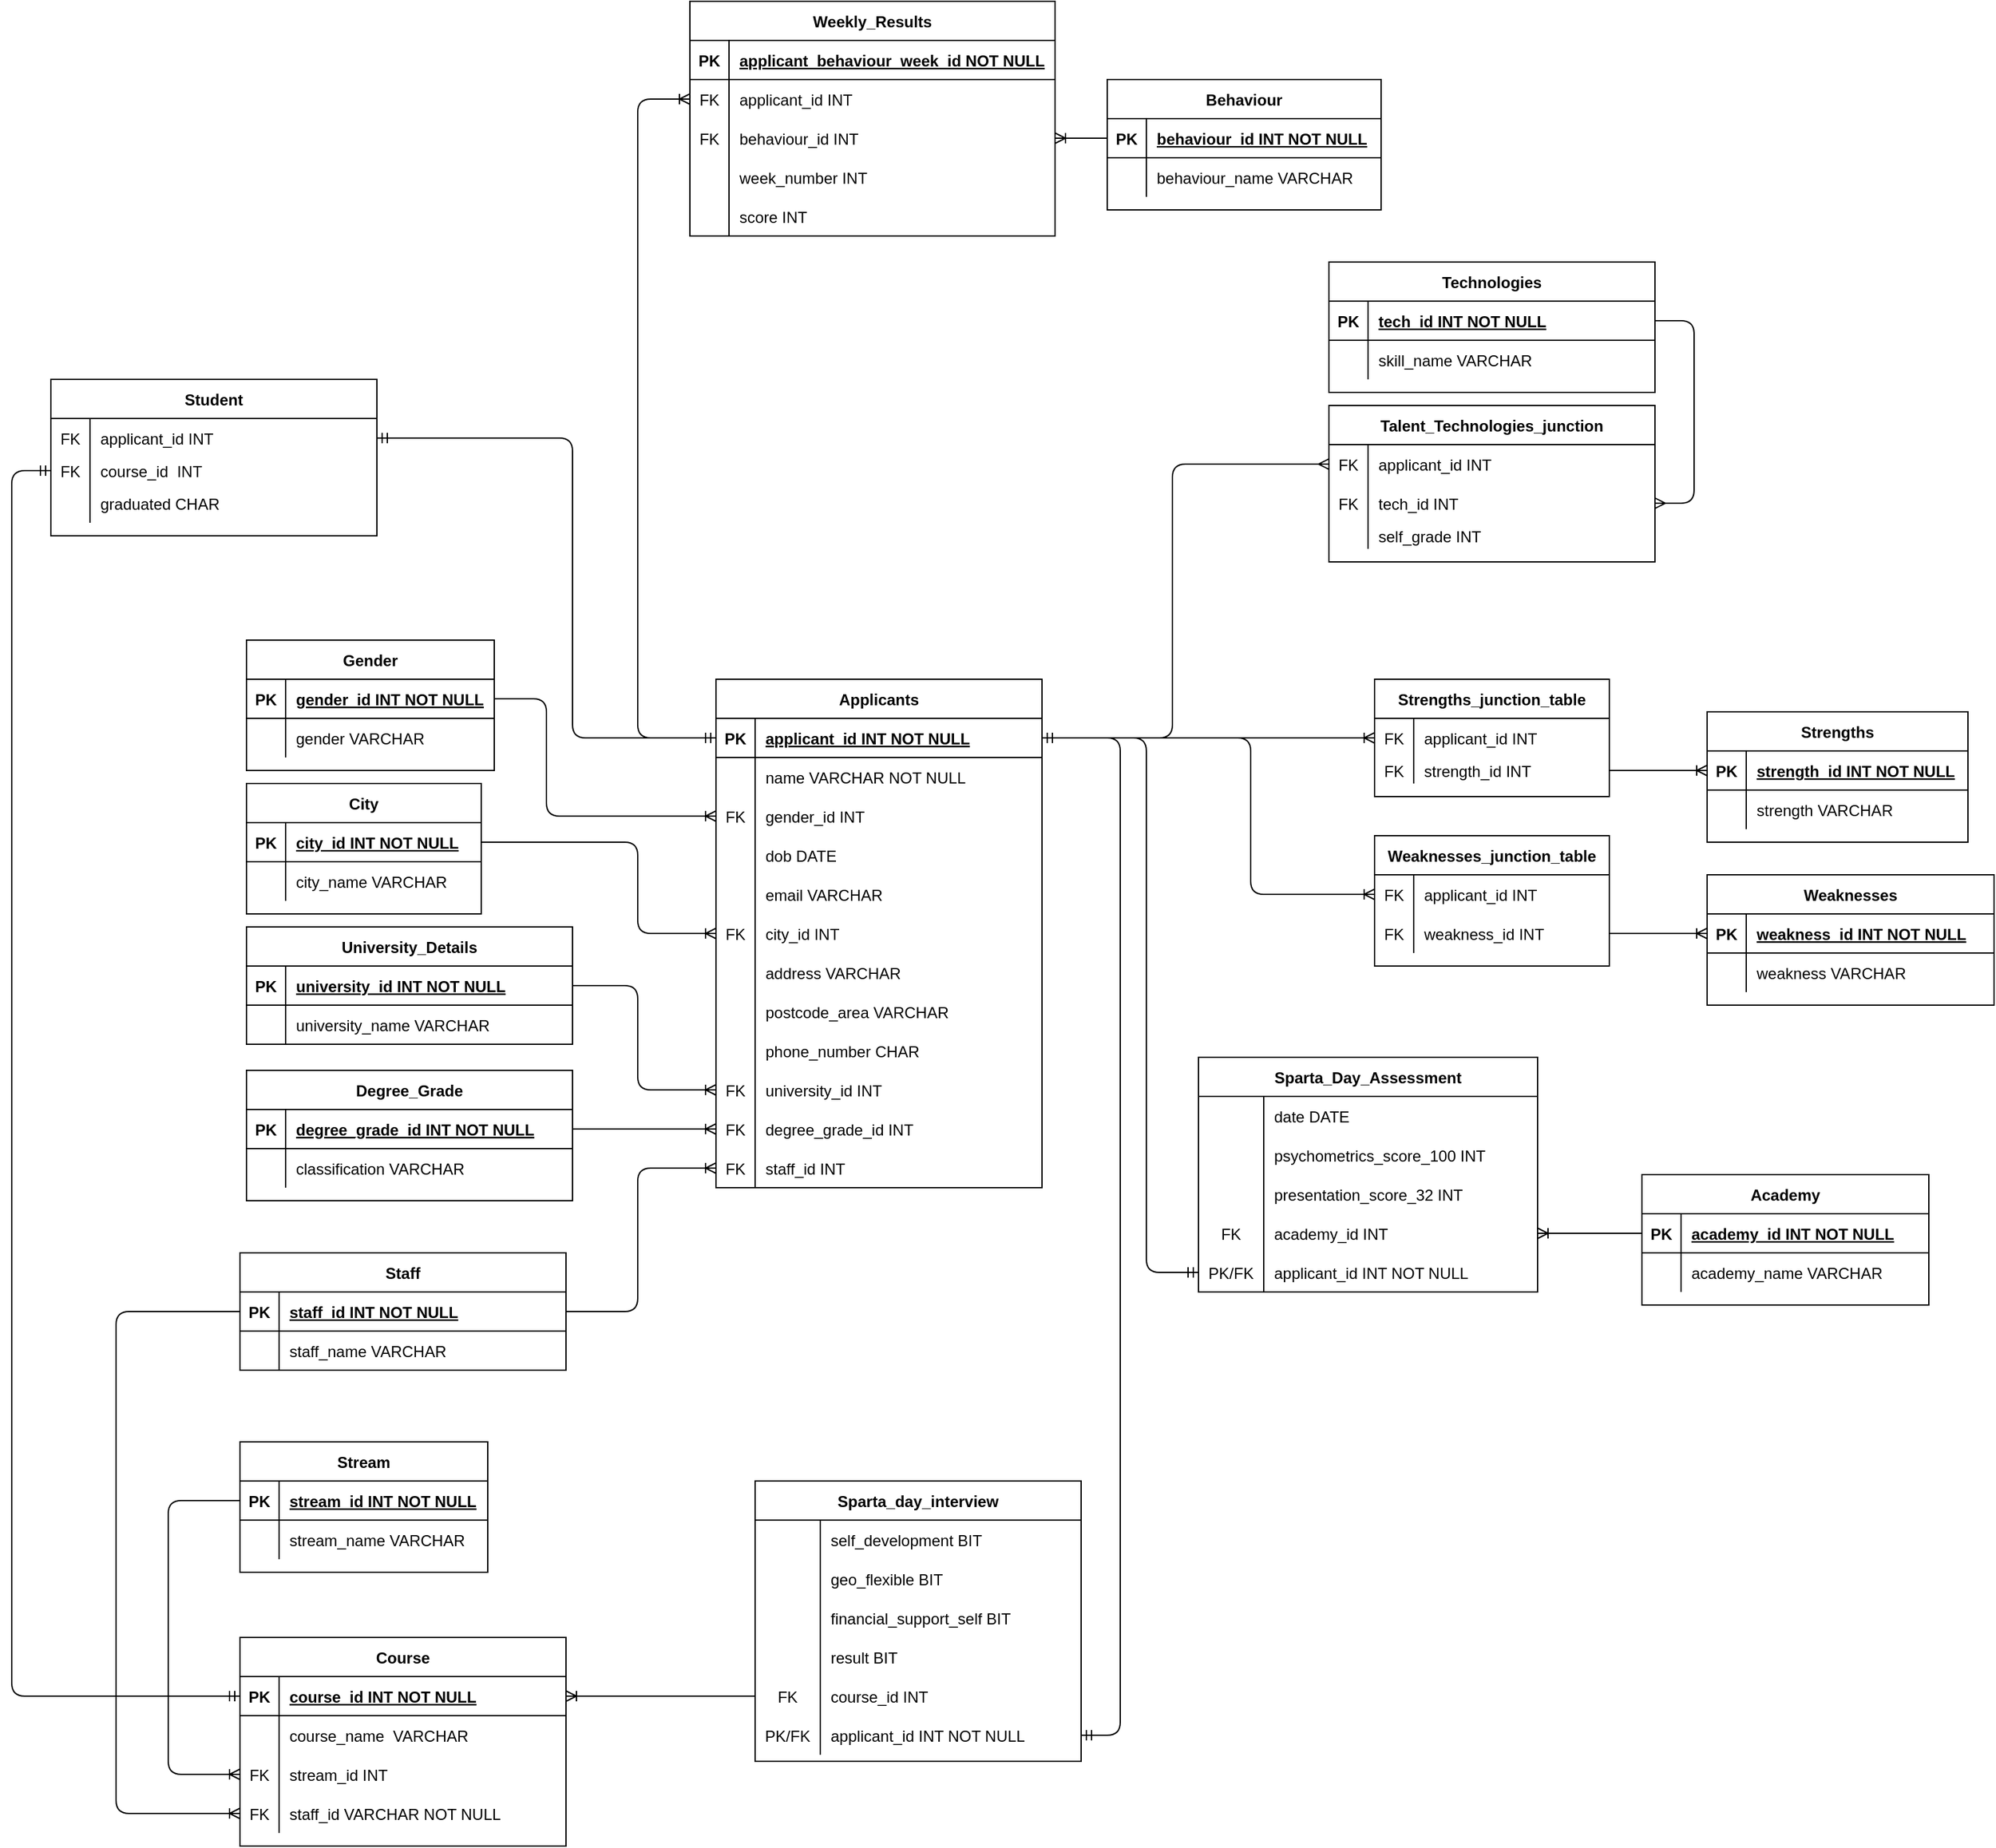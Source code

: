 <mxfile version="14.3.0" type="device"><diagram id="R2lEEEUBdFMjLlhIrx00" name="Page-1"><mxGraphModel dx="1466" dy="4106" grid="1" gridSize="10" guides="1" tooltips="1" connect="1" arrows="1" fold="1" page="1" pageScale="1" pageWidth="2339" pageHeight="3300" math="0" shadow="0" extFonts="Permanent Marker^https://fonts.googleapis.com/css?family=Permanent+Marker"><root><mxCell id="0"/><mxCell id="1" parent="0"/><mxCell id="CzGZ-TVtWGNqi2K9qK0h-100" value="Sparta_Day_Assessment" style="shape=table;startSize=30;container=1;collapsible=1;childLayout=tableLayout;fixedRows=1;rowLines=0;fontStyle=1;align=center;resizeLast=1;" parent="1" vertex="1"><mxGeometry x="940" y="790" width="260" height="180" as="geometry"/></mxCell><mxCell id="CzGZ-TVtWGNqi2K9qK0h-107" value="" style="shape=partialRectangle;collapsible=0;dropTarget=0;pointerEvents=0;fillColor=none;points=[[0,0.5],[1,0.5]];portConstraint=eastwest;top=0;left=0;right=0;bottom=0;" parent="CzGZ-TVtWGNqi2K9qK0h-100" vertex="1"><mxGeometry y="30" width="260" height="30" as="geometry"/></mxCell><mxCell id="CzGZ-TVtWGNqi2K9qK0h-108" value="" style="shape=partialRectangle;overflow=hidden;connectable=0;fillColor=none;top=0;left=0;bottom=0;right=0;" parent="CzGZ-TVtWGNqi2K9qK0h-107" vertex="1"><mxGeometry width="50" height="30" as="geometry"/></mxCell><mxCell id="CzGZ-TVtWGNqi2K9qK0h-109" value="date DATE" style="shape=partialRectangle;overflow=hidden;connectable=0;fillColor=none;top=0;left=0;bottom=0;right=0;align=left;spacingLeft=6;" parent="CzGZ-TVtWGNqi2K9qK0h-107" vertex="1"><mxGeometry x="50" width="210" height="30" as="geometry"/></mxCell><mxCell id="CzGZ-TVtWGNqi2K9qK0h-119" value="" style="shape=partialRectangle;collapsible=0;dropTarget=0;pointerEvents=0;fillColor=none;points=[[0,0.5],[1,0.5]];portConstraint=eastwest;top=0;left=0;right=0;bottom=0;" parent="CzGZ-TVtWGNqi2K9qK0h-100" vertex="1"><mxGeometry y="60" width="260" height="30" as="geometry"/></mxCell><mxCell id="CzGZ-TVtWGNqi2K9qK0h-120" value="" style="shape=partialRectangle;overflow=hidden;connectable=0;fillColor=none;top=0;left=0;bottom=0;right=0;" parent="CzGZ-TVtWGNqi2K9qK0h-119" vertex="1"><mxGeometry width="50" height="30" as="geometry"/></mxCell><mxCell id="CzGZ-TVtWGNqi2K9qK0h-121" value="psychometrics_score_100 INT" style="shape=partialRectangle;overflow=hidden;connectable=0;fillColor=none;top=0;left=0;bottom=0;right=0;align=left;spacingLeft=6;" parent="CzGZ-TVtWGNqi2K9qK0h-119" vertex="1"><mxGeometry x="50" width="210" height="30" as="geometry"/></mxCell><mxCell id="CzGZ-TVtWGNqi2K9qK0h-122" value="" style="shape=partialRectangle;collapsible=0;dropTarget=0;pointerEvents=0;fillColor=none;points=[[0,0.5],[1,0.5]];portConstraint=eastwest;top=0;left=0;right=0;bottom=0;" parent="CzGZ-TVtWGNqi2K9qK0h-100" vertex="1"><mxGeometry y="90" width="260" height="30" as="geometry"/></mxCell><mxCell id="CzGZ-TVtWGNqi2K9qK0h-123" value="" style="shape=partialRectangle;overflow=hidden;connectable=0;fillColor=none;top=0;left=0;bottom=0;right=0;" parent="CzGZ-TVtWGNqi2K9qK0h-122" vertex="1"><mxGeometry width="50" height="30" as="geometry"/></mxCell><mxCell id="CzGZ-TVtWGNqi2K9qK0h-124" value="presentation_score_32 INT" style="shape=partialRectangle;overflow=hidden;connectable=0;fillColor=none;top=0;left=0;bottom=0;right=0;align=left;spacingLeft=6;" parent="CzGZ-TVtWGNqi2K9qK0h-122" vertex="1"><mxGeometry x="50" width="210" height="30" as="geometry"/></mxCell><mxCell id="CzGZ-TVtWGNqi2K9qK0h-125" value="" style="shape=partialRectangle;collapsible=0;dropTarget=0;pointerEvents=0;fillColor=none;points=[[0,0.5],[1,0.5]];portConstraint=eastwest;top=0;left=0;right=0;bottom=0;" parent="CzGZ-TVtWGNqi2K9qK0h-100" vertex="1"><mxGeometry y="120" width="260" height="30" as="geometry"/></mxCell><mxCell id="CzGZ-TVtWGNqi2K9qK0h-126" value="FK" style="shape=partialRectangle;overflow=hidden;connectable=0;fillColor=none;top=0;left=0;bottom=0;right=0;" parent="CzGZ-TVtWGNqi2K9qK0h-125" vertex="1"><mxGeometry width="50" height="30" as="geometry"/></mxCell><mxCell id="CzGZ-TVtWGNqi2K9qK0h-127" value="academy_id INT" style="shape=partialRectangle;overflow=hidden;connectable=0;fillColor=none;top=0;left=0;bottom=0;right=0;align=left;spacingLeft=6;" parent="CzGZ-TVtWGNqi2K9qK0h-125" vertex="1"><mxGeometry x="50" width="210" height="30" as="geometry"/></mxCell><mxCell id="CzGZ-TVtWGNqi2K9qK0h-134" value="" style="shape=partialRectangle;collapsible=0;dropTarget=0;pointerEvents=0;fillColor=none;points=[[0,0.5],[1,0.5]];portConstraint=eastwest;top=0;left=0;right=0;bottom=0;" parent="CzGZ-TVtWGNqi2K9qK0h-100" vertex="1"><mxGeometry y="150" width="260" height="30" as="geometry"/></mxCell><mxCell id="CzGZ-TVtWGNqi2K9qK0h-135" value="PK/FK" style="shape=partialRectangle;overflow=hidden;connectable=0;fillColor=none;top=0;left=0;bottom=0;right=0;" parent="CzGZ-TVtWGNqi2K9qK0h-134" vertex="1"><mxGeometry width="50" height="30" as="geometry"/></mxCell><mxCell id="CzGZ-TVtWGNqi2K9qK0h-136" value="applicant_id INT NOT NULL" style="shape=partialRectangle;overflow=hidden;connectable=0;fillColor=none;top=0;left=0;bottom=0;right=0;align=left;spacingLeft=6;" parent="CzGZ-TVtWGNqi2K9qK0h-134" vertex="1"><mxGeometry x="50" width="210" height="30" as="geometry"/></mxCell><mxCell id="tJESu0Mz9xj6QvoyU_Xe-1" value="Applicants" style="shape=table;startSize=30;container=1;collapsible=1;childLayout=tableLayout;fixedRows=1;rowLines=0;fontStyle=1;align=center;resizeLast=1;" parent="1" vertex="1"><mxGeometry x="570" y="500" width="250" height="390" as="geometry"/></mxCell><mxCell id="tJESu0Mz9xj6QvoyU_Xe-2" value="" style="shape=partialRectangle;collapsible=0;dropTarget=0;pointerEvents=0;fillColor=none;points=[[0,0.5],[1,0.5]];portConstraint=eastwest;top=0;left=0;right=0;bottom=1;" parent="tJESu0Mz9xj6QvoyU_Xe-1" vertex="1"><mxGeometry y="30" width="250" height="30" as="geometry"/></mxCell><mxCell id="tJESu0Mz9xj6QvoyU_Xe-3" value="PK" style="shape=partialRectangle;overflow=hidden;connectable=0;fillColor=none;top=0;left=0;bottom=0;right=0;fontStyle=1;" parent="tJESu0Mz9xj6QvoyU_Xe-2" vertex="1"><mxGeometry width="30" height="30" as="geometry"/></mxCell><mxCell id="tJESu0Mz9xj6QvoyU_Xe-4" value="applicant_id INT NOT NULL " style="shape=partialRectangle;overflow=hidden;connectable=0;fillColor=none;top=0;left=0;bottom=0;right=0;align=left;spacingLeft=6;fontStyle=5;" parent="tJESu0Mz9xj6QvoyU_Xe-2" vertex="1"><mxGeometry x="30" width="220" height="30" as="geometry"/></mxCell><mxCell id="tJESu0Mz9xj6QvoyU_Xe-5" value="" style="shape=partialRectangle;collapsible=0;dropTarget=0;pointerEvents=0;fillColor=none;points=[[0,0.5],[1,0.5]];portConstraint=eastwest;top=0;left=0;right=0;bottom=0;" parent="tJESu0Mz9xj6QvoyU_Xe-1" vertex="1"><mxGeometry y="60" width="250" height="30" as="geometry"/></mxCell><mxCell id="tJESu0Mz9xj6QvoyU_Xe-6" value="" style="shape=partialRectangle;overflow=hidden;connectable=0;fillColor=none;top=0;left=0;bottom=0;right=0;" parent="tJESu0Mz9xj6QvoyU_Xe-5" vertex="1"><mxGeometry width="30" height="30" as="geometry"/></mxCell><mxCell id="tJESu0Mz9xj6QvoyU_Xe-7" value="name VARCHAR NOT NULL" style="shape=partialRectangle;overflow=hidden;connectable=0;fillColor=none;top=0;left=0;bottom=0;right=0;align=left;spacingLeft=6;" parent="tJESu0Mz9xj6QvoyU_Xe-5" vertex="1"><mxGeometry x="30" width="220" height="30" as="geometry"/></mxCell><mxCell id="tJESu0Mz9xj6QvoyU_Xe-8" value="" style="shape=partialRectangle;collapsible=0;dropTarget=0;pointerEvents=0;fillColor=none;points=[[0,0.5],[1,0.5]];portConstraint=eastwest;top=0;left=0;right=0;bottom=0;" parent="tJESu0Mz9xj6QvoyU_Xe-1" vertex="1"><mxGeometry y="90" width="250" height="30" as="geometry"/></mxCell><mxCell id="tJESu0Mz9xj6QvoyU_Xe-9" value="FK" style="shape=partialRectangle;overflow=hidden;connectable=0;fillColor=none;top=0;left=0;bottom=0;right=0;" parent="tJESu0Mz9xj6QvoyU_Xe-8" vertex="1"><mxGeometry width="30" height="30" as="geometry"/></mxCell><mxCell id="tJESu0Mz9xj6QvoyU_Xe-10" value="gender_id INT" style="shape=partialRectangle;overflow=hidden;connectable=0;fillColor=none;top=0;left=0;bottom=0;right=0;align=left;spacingLeft=6;" parent="tJESu0Mz9xj6QvoyU_Xe-8" vertex="1"><mxGeometry x="30" width="220" height="30" as="geometry"/></mxCell><mxCell id="tJESu0Mz9xj6QvoyU_Xe-11" value="" style="shape=partialRectangle;collapsible=0;dropTarget=0;pointerEvents=0;fillColor=none;points=[[0,0.5],[1,0.5]];portConstraint=eastwest;top=0;left=0;right=0;bottom=0;" parent="tJESu0Mz9xj6QvoyU_Xe-1" vertex="1"><mxGeometry y="120" width="250" height="30" as="geometry"/></mxCell><mxCell id="tJESu0Mz9xj6QvoyU_Xe-12" value="" style="shape=partialRectangle;overflow=hidden;connectable=0;fillColor=none;top=0;left=0;bottom=0;right=0;" parent="tJESu0Mz9xj6QvoyU_Xe-11" vertex="1"><mxGeometry width="30" height="30" as="geometry"/></mxCell><mxCell id="tJESu0Mz9xj6QvoyU_Xe-13" value="dob DATE" style="shape=partialRectangle;overflow=hidden;connectable=0;fillColor=none;top=0;left=0;bottom=0;right=0;align=left;spacingLeft=6;" parent="tJESu0Mz9xj6QvoyU_Xe-11" vertex="1"><mxGeometry x="30" width="220" height="30" as="geometry"/></mxCell><mxCell id="tJESu0Mz9xj6QvoyU_Xe-14" value="" style="shape=partialRectangle;collapsible=0;dropTarget=0;pointerEvents=0;fillColor=none;points=[[0,0.5],[1,0.5]];portConstraint=eastwest;top=0;left=0;right=0;bottom=0;" parent="tJESu0Mz9xj6QvoyU_Xe-1" vertex="1"><mxGeometry y="150" width="250" height="30" as="geometry"/></mxCell><mxCell id="tJESu0Mz9xj6QvoyU_Xe-15" value="" style="shape=partialRectangle;overflow=hidden;connectable=0;fillColor=none;top=0;left=0;bottom=0;right=0;" parent="tJESu0Mz9xj6QvoyU_Xe-14" vertex="1"><mxGeometry width="30" height="30" as="geometry"/></mxCell><mxCell id="tJESu0Mz9xj6QvoyU_Xe-16" value="email VARCHAR" style="shape=partialRectangle;overflow=hidden;connectable=0;fillColor=none;top=0;left=0;bottom=0;right=0;align=left;spacingLeft=6;" parent="tJESu0Mz9xj6QvoyU_Xe-14" vertex="1"><mxGeometry x="30" width="220" height="30" as="geometry"/></mxCell><mxCell id="tJESu0Mz9xj6QvoyU_Xe-17" value="" style="shape=partialRectangle;collapsible=0;dropTarget=0;pointerEvents=0;fillColor=none;points=[[0,0.5],[1,0.5]];portConstraint=eastwest;top=0;left=0;right=0;bottom=0;" parent="tJESu0Mz9xj6QvoyU_Xe-1" vertex="1"><mxGeometry y="180" width="250" height="30" as="geometry"/></mxCell><mxCell id="tJESu0Mz9xj6QvoyU_Xe-18" value="FK" style="shape=partialRectangle;overflow=hidden;connectable=0;fillColor=none;top=0;left=0;bottom=0;right=0;" parent="tJESu0Mz9xj6QvoyU_Xe-17" vertex="1"><mxGeometry width="30" height="30" as="geometry"/></mxCell><mxCell id="tJESu0Mz9xj6QvoyU_Xe-19" value="city_id INT" style="shape=partialRectangle;overflow=hidden;connectable=0;fillColor=none;top=0;left=0;bottom=0;right=0;align=left;spacingLeft=6;" parent="tJESu0Mz9xj6QvoyU_Xe-17" vertex="1"><mxGeometry x="30" width="220" height="30" as="geometry"/></mxCell><mxCell id="tJESu0Mz9xj6QvoyU_Xe-20" value="" style="shape=partialRectangle;collapsible=0;dropTarget=0;pointerEvents=0;fillColor=none;points=[[0,0.5],[1,0.5]];portConstraint=eastwest;top=0;left=0;right=0;bottom=0;" parent="tJESu0Mz9xj6QvoyU_Xe-1" vertex="1"><mxGeometry y="210" width="250" height="30" as="geometry"/></mxCell><mxCell id="tJESu0Mz9xj6QvoyU_Xe-21" value="" style="shape=partialRectangle;overflow=hidden;connectable=0;fillColor=none;top=0;left=0;bottom=0;right=0;" parent="tJESu0Mz9xj6QvoyU_Xe-20" vertex="1"><mxGeometry width="30" height="30" as="geometry"/></mxCell><mxCell id="tJESu0Mz9xj6QvoyU_Xe-22" value="address VARCHAR" style="shape=partialRectangle;overflow=hidden;connectable=0;fillColor=none;top=0;left=0;bottom=0;right=0;align=left;spacingLeft=6;" parent="tJESu0Mz9xj6QvoyU_Xe-20" vertex="1"><mxGeometry x="30" width="220" height="30" as="geometry"/></mxCell><mxCell id="tJESu0Mz9xj6QvoyU_Xe-23" value="" style="shape=partialRectangle;collapsible=0;dropTarget=0;pointerEvents=0;fillColor=none;points=[[0,0.5],[1,0.5]];portConstraint=eastwest;top=0;left=0;right=0;bottom=0;" parent="tJESu0Mz9xj6QvoyU_Xe-1" vertex="1"><mxGeometry y="240" width="250" height="30" as="geometry"/></mxCell><mxCell id="tJESu0Mz9xj6QvoyU_Xe-24" value="" style="shape=partialRectangle;overflow=hidden;connectable=0;fillColor=none;top=0;left=0;bottom=0;right=0;" parent="tJESu0Mz9xj6QvoyU_Xe-23" vertex="1"><mxGeometry width="30" height="30" as="geometry"/></mxCell><mxCell id="tJESu0Mz9xj6QvoyU_Xe-25" value="postcode_area VARCHAR" style="shape=partialRectangle;overflow=hidden;connectable=0;fillColor=none;top=0;left=0;bottom=0;right=0;align=left;spacingLeft=6;" parent="tJESu0Mz9xj6QvoyU_Xe-23" vertex="1"><mxGeometry x="30" width="220" height="30" as="geometry"/></mxCell><mxCell id="tJESu0Mz9xj6QvoyU_Xe-26" value="" style="shape=partialRectangle;collapsible=0;dropTarget=0;pointerEvents=0;fillColor=none;points=[[0,0.5],[1,0.5]];portConstraint=eastwest;top=0;left=0;right=0;bottom=0;" parent="tJESu0Mz9xj6QvoyU_Xe-1" vertex="1"><mxGeometry y="270" width="250" height="30" as="geometry"/></mxCell><mxCell id="tJESu0Mz9xj6QvoyU_Xe-27" value="" style="shape=partialRectangle;overflow=hidden;connectable=0;fillColor=none;top=0;left=0;bottom=0;right=0;" parent="tJESu0Mz9xj6QvoyU_Xe-26" vertex="1"><mxGeometry width="30" height="30" as="geometry"/></mxCell><mxCell id="tJESu0Mz9xj6QvoyU_Xe-28" value="phone_number CHAR" style="shape=partialRectangle;overflow=hidden;connectable=0;fillColor=none;top=0;left=0;bottom=0;right=0;align=left;spacingLeft=6;" parent="tJESu0Mz9xj6QvoyU_Xe-26" vertex="1"><mxGeometry x="30" width="220" height="30" as="geometry"/></mxCell><mxCell id="tJESu0Mz9xj6QvoyU_Xe-29" value="" style="shape=partialRectangle;collapsible=0;dropTarget=0;pointerEvents=0;fillColor=none;points=[[0,0.5],[1,0.5]];portConstraint=eastwest;top=0;left=0;right=0;bottom=0;" parent="tJESu0Mz9xj6QvoyU_Xe-1" vertex="1"><mxGeometry y="300" width="250" height="30" as="geometry"/></mxCell><mxCell id="tJESu0Mz9xj6QvoyU_Xe-30" value="FK" style="shape=partialRectangle;overflow=hidden;connectable=0;fillColor=none;top=0;left=0;bottom=0;right=0;" parent="tJESu0Mz9xj6QvoyU_Xe-29" vertex="1"><mxGeometry width="30" height="30" as="geometry"/></mxCell><mxCell id="tJESu0Mz9xj6QvoyU_Xe-31" value="university_id INT" style="shape=partialRectangle;overflow=hidden;connectable=0;fillColor=none;top=0;left=0;bottom=0;right=0;align=left;spacingLeft=6;" parent="tJESu0Mz9xj6QvoyU_Xe-29" vertex="1"><mxGeometry x="30" width="220" height="30" as="geometry"/></mxCell><mxCell id="tJESu0Mz9xj6QvoyU_Xe-32" value="" style="shape=partialRectangle;collapsible=0;dropTarget=0;pointerEvents=0;fillColor=none;points=[[0,0.5],[1,0.5]];portConstraint=eastwest;top=0;left=0;right=0;bottom=0;" parent="tJESu0Mz9xj6QvoyU_Xe-1" vertex="1"><mxGeometry y="330" width="250" height="30" as="geometry"/></mxCell><mxCell id="tJESu0Mz9xj6QvoyU_Xe-33" value="FK" style="shape=partialRectangle;overflow=hidden;connectable=0;fillColor=none;top=0;left=0;bottom=0;right=0;" parent="tJESu0Mz9xj6QvoyU_Xe-32" vertex="1"><mxGeometry width="30" height="30" as="geometry"/></mxCell><mxCell id="tJESu0Mz9xj6QvoyU_Xe-34" value="degree_grade_id INT" style="shape=partialRectangle;overflow=hidden;connectable=0;fillColor=none;top=0;left=0;bottom=0;right=0;align=left;spacingLeft=6;" parent="tJESu0Mz9xj6QvoyU_Xe-32" vertex="1"><mxGeometry x="30" width="220" height="30" as="geometry"/></mxCell><mxCell id="tJESu0Mz9xj6QvoyU_Xe-78" value="" style="shape=partialRectangle;collapsible=0;dropTarget=0;pointerEvents=0;fillColor=none;points=[[0,0.5],[1,0.5]];portConstraint=eastwest;top=0;left=0;right=0;bottom=0;" parent="tJESu0Mz9xj6QvoyU_Xe-1" vertex="1"><mxGeometry y="360" width="250" height="30" as="geometry"/></mxCell><mxCell id="tJESu0Mz9xj6QvoyU_Xe-79" value="FK" style="shape=partialRectangle;overflow=hidden;connectable=0;fillColor=none;top=0;left=0;bottom=0;right=0;" parent="tJESu0Mz9xj6QvoyU_Xe-78" vertex="1"><mxGeometry width="30" height="30" as="geometry"/></mxCell><mxCell id="tJESu0Mz9xj6QvoyU_Xe-80" value="staff_id INT" style="shape=partialRectangle;overflow=hidden;connectable=0;fillColor=none;top=0;left=0;bottom=0;right=0;align=left;spacingLeft=6;" parent="tJESu0Mz9xj6QvoyU_Xe-78" vertex="1"><mxGeometry x="30" width="220" height="30" as="geometry"/></mxCell><mxCell id="sy3zfjRahaIVibIo7Clx-6" value="" style="edgeStyle=elbowEdgeStyle;fontSize=12;html=1;endArrow=ERmandOne;startArrow=ERmandOne;entryX=0;entryY=0.5;entryDx=0;entryDy=0;exitX=1;exitY=0.5;exitDx=0;exitDy=0;" parent="1" source="tJESu0Mz9xj6QvoyU_Xe-2" target="CzGZ-TVtWGNqi2K9qK0h-134" edge="1"><mxGeometry width="100" height="100" relative="1" as="geometry"><mxPoint x="650" y="465" as="sourcePoint"/><mxPoint x="560" y="530" as="targetPoint"/><Array as="points"><mxPoint x="900" y="720"/></Array></mxGeometry></mxCell><mxCell id="u7Yvv1934lVMehYvx1Fv-74" value="Weekly_Results" style="shape=table;startSize=30;container=1;collapsible=1;childLayout=tableLayout;fixedRows=1;rowLines=0;fontStyle=1;align=center;resizeLast=1;" parent="1" vertex="1"><mxGeometry x="550" y="-20" width="280" height="180" as="geometry"/></mxCell><mxCell id="u7Yvv1934lVMehYvx1Fv-75" value="" style="shape=partialRectangle;collapsible=0;dropTarget=0;pointerEvents=0;fillColor=none;points=[[0,0.5],[1,0.5]];portConstraint=eastwest;top=0;left=0;right=0;bottom=1;" parent="u7Yvv1934lVMehYvx1Fv-74" vertex="1"><mxGeometry y="30" width="280" height="30" as="geometry"/></mxCell><mxCell id="u7Yvv1934lVMehYvx1Fv-76" value="PK" style="shape=partialRectangle;overflow=hidden;connectable=0;fillColor=none;top=0;left=0;bottom=0;right=0;fontStyle=1;" parent="u7Yvv1934lVMehYvx1Fv-75" vertex="1"><mxGeometry width="30" height="30" as="geometry"/></mxCell><mxCell id="u7Yvv1934lVMehYvx1Fv-77" value="applicant_behaviour_week_id NOT NULL" style="shape=partialRectangle;overflow=hidden;connectable=0;fillColor=none;top=0;left=0;bottom=0;right=0;align=left;spacingLeft=6;fontStyle=5;" parent="u7Yvv1934lVMehYvx1Fv-75" vertex="1"><mxGeometry x="30" width="250" height="30" as="geometry"/></mxCell><mxCell id="u7Yvv1934lVMehYvx1Fv-78" value="" style="shape=partialRectangle;collapsible=0;dropTarget=0;pointerEvents=0;fillColor=none;points=[[0,0.5],[1,0.5]];portConstraint=eastwest;top=0;left=0;right=0;bottom=0;" parent="u7Yvv1934lVMehYvx1Fv-74" vertex="1"><mxGeometry y="60" width="280" height="30" as="geometry"/></mxCell><mxCell id="u7Yvv1934lVMehYvx1Fv-79" value="FK" style="shape=partialRectangle;overflow=hidden;connectable=0;fillColor=none;top=0;left=0;bottom=0;right=0;" parent="u7Yvv1934lVMehYvx1Fv-78" vertex="1"><mxGeometry width="30" height="30" as="geometry"/></mxCell><mxCell id="u7Yvv1934lVMehYvx1Fv-80" value="applicant_id INT " style="shape=partialRectangle;overflow=hidden;connectable=0;fillColor=none;top=0;left=0;bottom=0;right=0;align=left;spacingLeft=6;" parent="u7Yvv1934lVMehYvx1Fv-78" vertex="1"><mxGeometry x="30" width="250" height="30" as="geometry"/></mxCell><mxCell id="u7Yvv1934lVMehYvx1Fv-84" value="" style="shape=partialRectangle;collapsible=0;dropTarget=0;pointerEvents=0;fillColor=none;points=[[0,0.5],[1,0.5]];portConstraint=eastwest;top=0;left=0;right=0;bottom=0;" parent="u7Yvv1934lVMehYvx1Fv-74" vertex="1"><mxGeometry y="90" width="280" height="30" as="geometry"/></mxCell><mxCell id="u7Yvv1934lVMehYvx1Fv-85" value="FK" style="shape=partialRectangle;overflow=hidden;connectable=0;fillColor=none;top=0;left=0;bottom=0;right=0;" parent="u7Yvv1934lVMehYvx1Fv-84" vertex="1"><mxGeometry width="30" height="30" as="geometry"/></mxCell><mxCell id="u7Yvv1934lVMehYvx1Fv-86" value="behaviour_id INT" style="shape=partialRectangle;overflow=hidden;connectable=0;fillColor=none;top=0;left=0;bottom=0;right=0;align=left;spacingLeft=6;" parent="u7Yvv1934lVMehYvx1Fv-84" vertex="1"><mxGeometry x="30" width="250" height="30" as="geometry"/></mxCell><mxCell id="u7Yvv1934lVMehYvx1Fv-128" value="" style="shape=partialRectangle;collapsible=0;dropTarget=0;pointerEvents=0;fillColor=none;points=[[0,0.5],[1,0.5]];portConstraint=eastwest;top=0;left=0;right=0;bottom=0;" parent="u7Yvv1934lVMehYvx1Fv-74" vertex="1"><mxGeometry y="120" width="280" height="30" as="geometry"/></mxCell><mxCell id="u7Yvv1934lVMehYvx1Fv-129" value="" style="shape=partialRectangle;overflow=hidden;connectable=0;fillColor=none;top=0;left=0;bottom=0;right=0;" parent="u7Yvv1934lVMehYvx1Fv-128" vertex="1"><mxGeometry width="30" height="30" as="geometry"/></mxCell><mxCell id="u7Yvv1934lVMehYvx1Fv-130" value="week_number INT" style="shape=partialRectangle;overflow=hidden;connectable=0;fillColor=none;top=0;left=0;bottom=0;right=0;align=left;spacingLeft=6;" parent="u7Yvv1934lVMehYvx1Fv-128" vertex="1"><mxGeometry x="30" width="250" height="30" as="geometry"/></mxCell><mxCell id="u7Yvv1934lVMehYvx1Fv-131" value="" style="shape=partialRectangle;collapsible=0;dropTarget=0;pointerEvents=0;fillColor=none;points=[[0,0.5],[1,0.5]];portConstraint=eastwest;top=0;left=0;right=0;bottom=0;" parent="u7Yvv1934lVMehYvx1Fv-74" vertex="1"><mxGeometry y="150" width="280" height="30" as="geometry"/></mxCell><mxCell id="u7Yvv1934lVMehYvx1Fv-132" value="" style="shape=partialRectangle;overflow=hidden;connectable=0;fillColor=none;top=0;left=0;bottom=0;right=0;" parent="u7Yvv1934lVMehYvx1Fv-131" vertex="1"><mxGeometry width="30" height="30" as="geometry"/></mxCell><mxCell id="u7Yvv1934lVMehYvx1Fv-133" value="score INT" style="shape=partialRectangle;overflow=hidden;connectable=0;fillColor=none;top=0;left=0;bottom=0;right=0;align=left;spacingLeft=6;" parent="u7Yvv1934lVMehYvx1Fv-131" vertex="1"><mxGeometry x="30" width="250" height="30" as="geometry"/></mxCell><mxCell id="u7Yvv1934lVMehYvx1Fv-346" value="Technologies" style="shape=table;startSize=30;container=1;collapsible=1;childLayout=tableLayout;fixedRows=1;rowLines=0;fontStyle=1;align=center;resizeLast=1;" parent="1" vertex="1"><mxGeometry x="1040" y="180" width="250" height="100" as="geometry"/></mxCell><mxCell id="u7Yvv1934lVMehYvx1Fv-347" value="" style="shape=partialRectangle;collapsible=0;dropTarget=0;pointerEvents=0;fillColor=none;points=[[0,0.5],[1,0.5]];portConstraint=eastwest;top=0;left=0;right=0;bottom=1;" parent="u7Yvv1934lVMehYvx1Fv-346" vertex="1"><mxGeometry y="30" width="250" height="30" as="geometry"/></mxCell><mxCell id="u7Yvv1934lVMehYvx1Fv-348" value="PK" style="shape=partialRectangle;overflow=hidden;connectable=0;fillColor=none;top=0;left=0;bottom=0;right=0;fontStyle=1;" parent="u7Yvv1934lVMehYvx1Fv-347" vertex="1"><mxGeometry width="30" height="30" as="geometry"/></mxCell><mxCell id="u7Yvv1934lVMehYvx1Fv-349" value="tech_id INT NOT NULL " style="shape=partialRectangle;overflow=hidden;connectable=0;fillColor=none;top=0;left=0;bottom=0;right=0;align=left;spacingLeft=6;fontStyle=5;" parent="u7Yvv1934lVMehYvx1Fv-347" vertex="1"><mxGeometry x="30" width="220" height="30" as="geometry"/></mxCell><mxCell id="u7Yvv1934lVMehYvx1Fv-356" value="" style="shape=partialRectangle;collapsible=0;dropTarget=0;pointerEvents=0;fillColor=none;points=[[0,0.5],[1,0.5]];portConstraint=eastwest;top=0;left=0;right=0;bottom=0;" parent="u7Yvv1934lVMehYvx1Fv-346" vertex="1"><mxGeometry y="60" width="250" height="30" as="geometry"/></mxCell><mxCell id="u7Yvv1934lVMehYvx1Fv-357" value="" style="shape=partialRectangle;overflow=hidden;connectable=0;fillColor=none;top=0;left=0;bottom=0;right=0;" parent="u7Yvv1934lVMehYvx1Fv-356" vertex="1"><mxGeometry width="30" height="30" as="geometry"/></mxCell><mxCell id="u7Yvv1934lVMehYvx1Fv-358" value="skill_name VARCHAR" style="shape=partialRectangle;overflow=hidden;connectable=0;fillColor=none;top=0;left=0;bottom=0;right=0;align=left;spacingLeft=6;" parent="u7Yvv1934lVMehYvx1Fv-356" vertex="1"><mxGeometry x="30" width="220" height="30" as="geometry"/></mxCell><mxCell id="u7Yvv1934lVMehYvx1Fv-362" value="Staff" style="shape=table;startSize=30;container=1;collapsible=1;childLayout=tableLayout;fixedRows=1;rowLines=0;fontStyle=1;align=center;resizeLast=1;" parent="1" vertex="1"><mxGeometry x="205" y="940" width="250" height="90" as="geometry"/></mxCell><mxCell id="u7Yvv1934lVMehYvx1Fv-363" value="" style="shape=partialRectangle;collapsible=0;dropTarget=0;pointerEvents=0;fillColor=none;points=[[0,0.5],[1,0.5]];portConstraint=eastwest;top=0;left=0;right=0;bottom=1;" parent="u7Yvv1934lVMehYvx1Fv-362" vertex="1"><mxGeometry y="30" width="250" height="30" as="geometry"/></mxCell><mxCell id="u7Yvv1934lVMehYvx1Fv-364" value="PK" style="shape=partialRectangle;overflow=hidden;connectable=0;fillColor=none;top=0;left=0;bottom=0;right=0;fontStyle=1;" parent="u7Yvv1934lVMehYvx1Fv-363" vertex="1"><mxGeometry width="30" height="30" as="geometry"/></mxCell><mxCell id="u7Yvv1934lVMehYvx1Fv-365" value="staff_id INT NOT NULL" style="shape=partialRectangle;overflow=hidden;connectable=0;fillColor=none;top=0;left=0;bottom=0;right=0;align=left;spacingLeft=6;fontStyle=5;" parent="u7Yvv1934lVMehYvx1Fv-363" vertex="1"><mxGeometry x="30" width="220" height="30" as="geometry"/></mxCell><mxCell id="u7Yvv1934lVMehYvx1Fv-479" value="" style="shape=partialRectangle;collapsible=0;dropTarget=0;pointerEvents=0;fillColor=none;points=[[0,0.5],[1,0.5]];portConstraint=eastwest;top=0;left=0;right=0;bottom=0;" parent="u7Yvv1934lVMehYvx1Fv-362" vertex="1"><mxGeometry y="60" width="250" height="30" as="geometry"/></mxCell><mxCell id="u7Yvv1934lVMehYvx1Fv-480" value="" style="shape=partialRectangle;overflow=hidden;connectable=0;fillColor=none;top=0;left=0;bottom=0;right=0;" parent="u7Yvv1934lVMehYvx1Fv-479" vertex="1"><mxGeometry width="30" height="30" as="geometry"/></mxCell><mxCell id="u7Yvv1934lVMehYvx1Fv-481" value="staff_name VARCHAR" style="shape=partialRectangle;overflow=hidden;connectable=0;fillColor=none;top=0;left=0;bottom=0;right=0;align=left;spacingLeft=6;" parent="u7Yvv1934lVMehYvx1Fv-479" vertex="1"><mxGeometry x="30" width="220" height="30" as="geometry"/></mxCell><mxCell id="u7Yvv1934lVMehYvx1Fv-384" value="Talent_Technologies_junction" style="shape=table;startSize=30;container=1;collapsible=1;childLayout=tableLayout;fixedRows=1;rowLines=0;fontStyle=1;align=center;resizeLast=1;" parent="1" vertex="1"><mxGeometry x="1040" y="290" width="250" height="120" as="geometry"/></mxCell><mxCell id="u7Yvv1934lVMehYvx1Fv-388" value="" style="shape=partialRectangle;collapsible=0;dropTarget=0;pointerEvents=0;fillColor=none;points=[[0,0.5],[1,0.5]];portConstraint=eastwest;top=0;left=0;right=0;bottom=0;" parent="u7Yvv1934lVMehYvx1Fv-384" vertex="1"><mxGeometry y="30" width="250" height="30" as="geometry"/></mxCell><mxCell id="u7Yvv1934lVMehYvx1Fv-389" value="FK" style="shape=partialRectangle;overflow=hidden;connectable=0;fillColor=none;top=0;left=0;bottom=0;right=0;" parent="u7Yvv1934lVMehYvx1Fv-388" vertex="1"><mxGeometry width="30" height="30" as="geometry"/></mxCell><mxCell id="u7Yvv1934lVMehYvx1Fv-390" value="applicant_id INT" style="shape=partialRectangle;overflow=hidden;connectable=0;fillColor=none;top=0;left=0;bottom=0;right=0;align=left;spacingLeft=6;" parent="u7Yvv1934lVMehYvx1Fv-388" vertex="1"><mxGeometry x="30" width="220" height="30" as="geometry"/></mxCell><mxCell id="u7Yvv1934lVMehYvx1Fv-453" value="" style="shape=partialRectangle;collapsible=0;dropTarget=0;pointerEvents=0;fillColor=none;points=[[0,0.5],[1,0.5]];portConstraint=eastwest;top=0;left=0;right=0;bottom=0;" parent="u7Yvv1934lVMehYvx1Fv-384" vertex="1"><mxGeometry y="60" width="250" height="30" as="geometry"/></mxCell><mxCell id="u7Yvv1934lVMehYvx1Fv-454" value="FK" style="shape=partialRectangle;overflow=hidden;connectable=0;fillColor=none;top=0;left=0;bottom=0;right=0;" parent="u7Yvv1934lVMehYvx1Fv-453" vertex="1"><mxGeometry width="30" height="30" as="geometry"/></mxCell><mxCell id="u7Yvv1934lVMehYvx1Fv-455" value="tech_id INT" style="shape=partialRectangle;overflow=hidden;connectable=0;fillColor=none;top=0;left=0;bottom=0;right=0;align=left;spacingLeft=6;" parent="u7Yvv1934lVMehYvx1Fv-453" vertex="1"><mxGeometry x="30" width="220" height="30" as="geometry"/></mxCell><mxCell id="u7Yvv1934lVMehYvx1Fv-391" value="" style="shape=partialRectangle;collapsible=0;dropTarget=0;pointerEvents=0;fillColor=none;points=[[0,0.5],[1,0.5]];portConstraint=eastwest;top=0;left=0;right=0;bottom=0;" parent="u7Yvv1934lVMehYvx1Fv-384" vertex="1"><mxGeometry y="90" width="250" height="20" as="geometry"/></mxCell><mxCell id="u7Yvv1934lVMehYvx1Fv-392" value="" style="shape=partialRectangle;overflow=hidden;connectable=0;fillColor=none;top=0;left=0;bottom=0;right=0;" parent="u7Yvv1934lVMehYvx1Fv-391" vertex="1"><mxGeometry width="30" height="20" as="geometry"/></mxCell><mxCell id="u7Yvv1934lVMehYvx1Fv-393" value="self_grade INT" style="shape=partialRectangle;overflow=hidden;connectable=0;fillColor=none;top=0;left=0;bottom=0;right=0;align=left;spacingLeft=6;" parent="u7Yvv1934lVMehYvx1Fv-391" vertex="1"><mxGeometry x="30" width="220" height="20" as="geometry"/></mxCell><mxCell id="u7Yvv1934lVMehYvx1Fv-401" value="Sparta_day_interview" style="shape=table;startSize=30;container=1;collapsible=1;childLayout=tableLayout;fixedRows=1;rowLines=0;fontStyle=1;align=center;resizeLast=1;" parent="1" vertex="1"><mxGeometry x="600" y="1115" width="250" height="215" as="geometry"/></mxCell><mxCell id="u7Yvv1934lVMehYvx1Fv-408" value="" style="shape=partialRectangle;collapsible=0;dropTarget=0;pointerEvents=0;fillColor=none;points=[[0,0.5],[1,0.5]];portConstraint=eastwest;top=0;left=0;right=0;bottom=0;" parent="u7Yvv1934lVMehYvx1Fv-401" vertex="1"><mxGeometry y="30" width="250" height="30" as="geometry"/></mxCell><mxCell id="u7Yvv1934lVMehYvx1Fv-409" value="" style="shape=partialRectangle;overflow=hidden;connectable=0;fillColor=none;top=0;left=0;bottom=0;right=0;" parent="u7Yvv1934lVMehYvx1Fv-408" vertex="1"><mxGeometry width="50" height="30" as="geometry"/></mxCell><mxCell id="u7Yvv1934lVMehYvx1Fv-410" value="self_development BIT" style="shape=partialRectangle;overflow=hidden;connectable=0;fillColor=none;top=0;left=0;bottom=0;right=0;align=left;spacingLeft=6;" parent="u7Yvv1934lVMehYvx1Fv-408" vertex="1"><mxGeometry x="50" width="200" height="30" as="geometry"/></mxCell><mxCell id="u7Yvv1934lVMehYvx1Fv-411" value="" style="shape=partialRectangle;collapsible=0;dropTarget=0;pointerEvents=0;fillColor=none;points=[[0,0.5],[1,0.5]];portConstraint=eastwest;top=0;left=0;right=0;bottom=0;" parent="u7Yvv1934lVMehYvx1Fv-401" vertex="1"><mxGeometry y="60" width="250" height="30" as="geometry"/></mxCell><mxCell id="u7Yvv1934lVMehYvx1Fv-412" value="" style="shape=partialRectangle;overflow=hidden;connectable=0;fillColor=none;top=0;left=0;bottom=0;right=0;" parent="u7Yvv1934lVMehYvx1Fv-411" vertex="1"><mxGeometry width="50" height="30" as="geometry"/></mxCell><mxCell id="u7Yvv1934lVMehYvx1Fv-413" value="geo_flexible BIT" style="shape=partialRectangle;overflow=hidden;connectable=0;fillColor=none;top=0;left=0;bottom=0;right=0;align=left;spacingLeft=6;" parent="u7Yvv1934lVMehYvx1Fv-411" vertex="1"><mxGeometry x="50" width="200" height="30" as="geometry"/></mxCell><mxCell id="u7Yvv1934lVMehYvx1Fv-414" value="" style="shape=partialRectangle;collapsible=0;dropTarget=0;pointerEvents=0;fillColor=none;points=[[0,0.5],[1,0.5]];portConstraint=eastwest;top=0;left=0;right=0;bottom=0;" parent="u7Yvv1934lVMehYvx1Fv-401" vertex="1"><mxGeometry y="90" width="250" height="30" as="geometry"/></mxCell><mxCell id="u7Yvv1934lVMehYvx1Fv-415" value="" style="shape=partialRectangle;overflow=hidden;connectable=0;fillColor=none;top=0;left=0;bottom=0;right=0;" parent="u7Yvv1934lVMehYvx1Fv-414" vertex="1"><mxGeometry width="50" height="30" as="geometry"/></mxCell><mxCell id="u7Yvv1934lVMehYvx1Fv-416" value="financial_support_self BIT" style="shape=partialRectangle;overflow=hidden;connectable=0;fillColor=none;top=0;left=0;bottom=0;right=0;align=left;spacingLeft=6;" parent="u7Yvv1934lVMehYvx1Fv-414" vertex="1"><mxGeometry x="50" width="200" height="30" as="geometry"/></mxCell><mxCell id="u7Yvv1934lVMehYvx1Fv-417" value="" style="shape=partialRectangle;collapsible=0;dropTarget=0;pointerEvents=0;fillColor=none;points=[[0,0.5],[1,0.5]];portConstraint=eastwest;top=0;left=0;right=0;bottom=0;" parent="u7Yvv1934lVMehYvx1Fv-401" vertex="1"><mxGeometry y="120" width="250" height="30" as="geometry"/></mxCell><mxCell id="u7Yvv1934lVMehYvx1Fv-418" value="" style="shape=partialRectangle;overflow=hidden;connectable=0;fillColor=none;top=0;left=0;bottom=0;right=0;" parent="u7Yvv1934lVMehYvx1Fv-417" vertex="1"><mxGeometry width="50" height="30" as="geometry"/></mxCell><mxCell id="u7Yvv1934lVMehYvx1Fv-419" value="result BIT" style="shape=partialRectangle;overflow=hidden;connectable=0;fillColor=none;top=0;left=0;bottom=0;right=0;align=left;spacingLeft=6;" parent="u7Yvv1934lVMehYvx1Fv-417" vertex="1"><mxGeometry x="50" width="200" height="30" as="geometry"/></mxCell><mxCell id="u7Yvv1934lVMehYvx1Fv-420" value="" style="shape=partialRectangle;collapsible=0;dropTarget=0;pointerEvents=0;fillColor=none;points=[[0,0.5],[1,0.5]];portConstraint=eastwest;top=0;left=0;right=0;bottom=0;" parent="u7Yvv1934lVMehYvx1Fv-401" vertex="1"><mxGeometry y="150" width="250" height="30" as="geometry"/></mxCell><mxCell id="u7Yvv1934lVMehYvx1Fv-421" value="FK" style="shape=partialRectangle;overflow=hidden;connectable=0;fillColor=none;top=0;left=0;bottom=0;right=0;" parent="u7Yvv1934lVMehYvx1Fv-420" vertex="1"><mxGeometry width="50" height="30" as="geometry"/></mxCell><mxCell id="u7Yvv1934lVMehYvx1Fv-422" value="course_id INT" style="shape=partialRectangle;overflow=hidden;connectable=0;fillColor=none;top=0;left=0;bottom=0;right=0;align=left;spacingLeft=6;" parent="u7Yvv1934lVMehYvx1Fv-420" vertex="1"><mxGeometry x="50" width="200" height="30" as="geometry"/></mxCell><mxCell id="u7Yvv1934lVMehYvx1Fv-423" value="" style="shape=partialRectangle;collapsible=0;dropTarget=0;pointerEvents=0;fillColor=none;points=[[0,0.5],[1,0.5]];portConstraint=eastwest;top=0;left=0;right=0;bottom=0;" parent="u7Yvv1934lVMehYvx1Fv-401" vertex="1"><mxGeometry y="180" width="250" height="30" as="geometry"/></mxCell><mxCell id="u7Yvv1934lVMehYvx1Fv-424" value="PK/FK" style="shape=partialRectangle;overflow=hidden;connectable=0;fillColor=none;top=0;left=0;bottom=0;right=0;" parent="u7Yvv1934lVMehYvx1Fv-423" vertex="1"><mxGeometry width="50" height="30" as="geometry"/></mxCell><mxCell id="u7Yvv1934lVMehYvx1Fv-425" value="applicant_id INT NOT NULL" style="shape=partialRectangle;overflow=hidden;connectable=0;fillColor=none;top=0;left=0;bottom=0;right=0;align=left;spacingLeft=6;" parent="u7Yvv1934lVMehYvx1Fv-423" vertex="1"><mxGeometry x="50" width="200" height="30" as="geometry"/></mxCell><mxCell id="u7Yvv1934lVMehYvx1Fv-430" value="Student" style="shape=table;startSize=30;container=1;collapsible=1;childLayout=tableLayout;fixedRows=1;rowLines=0;fontStyle=1;align=center;resizeLast=1;" parent="1" vertex="1"><mxGeometry x="60" y="270" width="250" height="120" as="geometry"/></mxCell><mxCell id="u7Yvv1934lVMehYvx1Fv-434" value="" style="shape=partialRectangle;collapsible=0;dropTarget=0;pointerEvents=0;fillColor=none;points=[[0,0.5],[1,0.5]];portConstraint=eastwest;top=0;left=0;right=0;bottom=0;" parent="u7Yvv1934lVMehYvx1Fv-430" vertex="1"><mxGeometry y="30" width="250" height="30" as="geometry"/></mxCell><mxCell id="u7Yvv1934lVMehYvx1Fv-435" value="FK" style="shape=partialRectangle;overflow=hidden;connectable=0;fillColor=none;top=0;left=0;bottom=0;right=0;" parent="u7Yvv1934lVMehYvx1Fv-434" vertex="1"><mxGeometry width="30" height="30" as="geometry"/></mxCell><mxCell id="u7Yvv1934lVMehYvx1Fv-436" value="applicant_id INT" style="shape=partialRectangle;overflow=hidden;connectable=0;fillColor=none;top=0;left=0;bottom=0;right=0;align=left;spacingLeft=6;" parent="u7Yvv1934lVMehYvx1Fv-434" vertex="1"><mxGeometry x="30" width="220" height="30" as="geometry"/></mxCell><mxCell id="u7Yvv1934lVMehYvx1Fv-437" value="" style="shape=partialRectangle;collapsible=0;dropTarget=0;pointerEvents=0;fillColor=none;points=[[0,0.5],[1,0.5]];portConstraint=eastwest;top=0;left=0;right=0;bottom=0;" parent="u7Yvv1934lVMehYvx1Fv-430" vertex="1"><mxGeometry y="60" width="250" height="20" as="geometry"/></mxCell><mxCell id="u7Yvv1934lVMehYvx1Fv-438" value="FK" style="shape=partialRectangle;overflow=hidden;connectable=0;fillColor=none;top=0;left=0;bottom=0;right=0;" parent="u7Yvv1934lVMehYvx1Fv-437" vertex="1"><mxGeometry width="30" height="20" as="geometry"/></mxCell><mxCell id="u7Yvv1934lVMehYvx1Fv-439" value="course_id  INT" style="shape=partialRectangle;overflow=hidden;connectable=0;fillColor=none;top=0;left=0;bottom=0;right=0;align=left;spacingLeft=6;" parent="u7Yvv1934lVMehYvx1Fv-437" vertex="1"><mxGeometry x="30" width="220" height="20" as="geometry"/></mxCell><mxCell id="eyp1N1s-rgdhX7O6H1Lt-11" value="" style="shape=partialRectangle;collapsible=0;dropTarget=0;pointerEvents=0;fillColor=none;points=[[0,0.5],[1,0.5]];portConstraint=eastwest;top=0;left=0;right=0;bottom=0;" vertex="1" parent="u7Yvv1934lVMehYvx1Fv-430"><mxGeometry y="80" width="250" height="30" as="geometry"/></mxCell><mxCell id="eyp1N1s-rgdhX7O6H1Lt-12" value="" style="shape=partialRectangle;overflow=hidden;connectable=0;fillColor=none;top=0;left=0;bottom=0;right=0;" vertex="1" parent="eyp1N1s-rgdhX7O6H1Lt-11"><mxGeometry width="30" height="30" as="geometry"/></mxCell><mxCell id="eyp1N1s-rgdhX7O6H1Lt-13" value="graduated CHAR " style="shape=partialRectangle;overflow=hidden;connectable=0;fillColor=none;top=0;left=0;bottom=0;right=0;align=left;spacingLeft=6;" vertex="1" parent="eyp1N1s-rgdhX7O6H1Lt-11"><mxGeometry x="30" width="220" height="30" as="geometry"/></mxCell><mxCell id="u7Yvv1934lVMehYvx1Fv-440" value="Course" style="shape=table;startSize=30;container=1;collapsible=1;childLayout=tableLayout;fixedRows=1;rowLines=0;fontStyle=1;align=center;resizeLast=1;" parent="1" vertex="1"><mxGeometry x="205" y="1235" width="250" height="160" as="geometry"/></mxCell><mxCell id="u7Yvv1934lVMehYvx1Fv-441" value="" style="shape=partialRectangle;collapsible=0;dropTarget=0;pointerEvents=0;fillColor=none;points=[[0,0.5],[1,0.5]];portConstraint=eastwest;top=0;left=0;right=0;bottom=1;" parent="u7Yvv1934lVMehYvx1Fv-440" vertex="1"><mxGeometry y="30" width="250" height="30" as="geometry"/></mxCell><mxCell id="u7Yvv1934lVMehYvx1Fv-442" value="PK" style="shape=partialRectangle;overflow=hidden;connectable=0;fillColor=none;top=0;left=0;bottom=0;right=0;fontStyle=1;" parent="u7Yvv1934lVMehYvx1Fv-441" vertex="1"><mxGeometry width="30" height="30" as="geometry"/></mxCell><mxCell id="u7Yvv1934lVMehYvx1Fv-443" value="course_id INT NOT NULL " style="shape=partialRectangle;overflow=hidden;connectable=0;fillColor=none;top=0;left=0;bottom=0;right=0;align=left;spacingLeft=6;fontStyle=5;" parent="u7Yvv1934lVMehYvx1Fv-441" vertex="1"><mxGeometry x="30" width="220" height="30" as="geometry"/></mxCell><mxCell id="u7Yvv1934lVMehYvx1Fv-447" value="" style="shape=partialRectangle;collapsible=0;dropTarget=0;pointerEvents=0;fillColor=none;points=[[0,0.5],[1,0.5]];portConstraint=eastwest;top=0;left=0;right=0;bottom=0;" parent="u7Yvv1934lVMehYvx1Fv-440" vertex="1"><mxGeometry y="60" width="250" height="30" as="geometry"/></mxCell><mxCell id="u7Yvv1934lVMehYvx1Fv-448" value="" style="shape=partialRectangle;overflow=hidden;connectable=0;fillColor=none;top=0;left=0;bottom=0;right=0;" parent="u7Yvv1934lVMehYvx1Fv-447" vertex="1"><mxGeometry width="30" height="30" as="geometry"/></mxCell><mxCell id="u7Yvv1934lVMehYvx1Fv-449" value="course_name  VARCHAR" style="shape=partialRectangle;overflow=hidden;connectable=0;fillColor=none;top=0;left=0;bottom=0;right=0;align=left;spacingLeft=6;" parent="u7Yvv1934lVMehYvx1Fv-447" vertex="1"><mxGeometry x="30" width="220" height="30" as="geometry"/></mxCell><mxCell id="u7Yvv1934lVMehYvx1Fv-444" value="" style="shape=partialRectangle;collapsible=0;dropTarget=0;pointerEvents=0;fillColor=none;points=[[0,0.5],[1,0.5]];portConstraint=eastwest;top=0;left=0;right=0;bottom=0;" parent="u7Yvv1934lVMehYvx1Fv-440" vertex="1"><mxGeometry y="90" width="250" height="30" as="geometry"/></mxCell><mxCell id="u7Yvv1934lVMehYvx1Fv-445" value="FK" style="shape=partialRectangle;overflow=hidden;connectable=0;fillColor=none;top=0;left=0;bottom=0;right=0;" parent="u7Yvv1934lVMehYvx1Fv-444" vertex="1"><mxGeometry width="30" height="30" as="geometry"/></mxCell><mxCell id="u7Yvv1934lVMehYvx1Fv-446" value="stream_id INT   " style="shape=partialRectangle;overflow=hidden;connectable=0;fillColor=none;top=0;left=0;bottom=0;right=0;align=left;spacingLeft=6;" parent="u7Yvv1934lVMehYvx1Fv-444" vertex="1"><mxGeometry x="30" width="220" height="30" as="geometry"/></mxCell><mxCell id="u7Yvv1934lVMehYvx1Fv-450" value="" style="shape=partialRectangle;collapsible=0;dropTarget=0;pointerEvents=0;fillColor=none;points=[[0,0.5],[1,0.5]];portConstraint=eastwest;top=0;left=0;right=0;bottom=0;" parent="u7Yvv1934lVMehYvx1Fv-440" vertex="1"><mxGeometry y="120" width="250" height="30" as="geometry"/></mxCell><mxCell id="u7Yvv1934lVMehYvx1Fv-451" value="FK" style="shape=partialRectangle;overflow=hidden;connectable=0;fillColor=none;top=0;left=0;bottom=0;right=0;" parent="u7Yvv1934lVMehYvx1Fv-450" vertex="1"><mxGeometry width="30" height="30" as="geometry"/></mxCell><mxCell id="u7Yvv1934lVMehYvx1Fv-452" value="staff_id VARCHAR NOT NULL" style="shape=partialRectangle;overflow=hidden;connectable=0;fillColor=none;top=0;left=0;bottom=0;right=0;align=left;spacingLeft=6;" parent="u7Yvv1934lVMehYvx1Fv-450" vertex="1"><mxGeometry x="30" width="220" height="30" as="geometry"/></mxCell><mxCell id="u7Yvv1934lVMehYvx1Fv-456" value="" style="edgeStyle=elbowEdgeStyle;fontSize=12;html=1;endArrow=ERmandOne;startArrow=ERmandOne;entryX=0;entryY=0.5;entryDx=0;entryDy=0;exitX=1;exitY=0.5;exitDx=0;exitDy=0;" parent="1" source="u7Yvv1934lVMehYvx1Fv-434" target="tJESu0Mz9xj6QvoyU_Xe-2" edge="1"><mxGeometry width="100" height="100" relative="1" as="geometry"><mxPoint x="470" y="640" as="sourcePoint"/><mxPoint x="570" y="540" as="targetPoint"/><Array as="points"><mxPoint x="460" y="450"/></Array></mxGeometry></mxCell><mxCell id="u7Yvv1934lVMehYvx1Fv-460" value="" style="edgeStyle=elbowEdgeStyle;fontSize=12;html=1;endArrow=ERmandOne;startArrow=ERmandOne;entryX=0;entryY=0.5;entryDx=0;entryDy=0;exitX=0;exitY=0.5;exitDx=0;exitDy=0;" parent="1" source="u7Yvv1934lVMehYvx1Fv-441" target="u7Yvv1934lVMehYvx1Fv-437" edge="1"><mxGeometry width="100" height="100" relative="1" as="geometry"><mxPoint x="360" y="840" as="sourcePoint"/><mxPoint x="460" y="740" as="targetPoint"/><Array as="points"><mxPoint x="30" y="760"/></Array></mxGeometry></mxCell><mxCell id="u7Yvv1934lVMehYvx1Fv-463" value="" style="edgeStyle=elbowEdgeStyle;fontSize=12;html=1;endArrow=ERmandOne;startArrow=ERmandOne;exitX=1;exitY=0.5;exitDx=0;exitDy=0;entryX=1;entryY=0.5;entryDx=0;entryDy=0;" parent="1" source="tJESu0Mz9xj6QvoyU_Xe-2" target="u7Yvv1934lVMehYvx1Fv-423" edge="1"><mxGeometry width="100" height="100" relative="1" as="geometry"><mxPoint x="820" y="900" as="sourcePoint"/><mxPoint x="840" y="1235" as="targetPoint"/><Array as="points"><mxPoint x="880" y="880"/></Array></mxGeometry></mxCell><mxCell id="u7Yvv1934lVMehYvx1Fv-465" value="" style="edgeStyle=elbowEdgeStyle;fontSize=12;html=1;endArrow=ERmany;exitX=1;exitY=0.5;exitDx=0;exitDy=0;entryX=0;entryY=0.5;entryDx=0;entryDy=0;" parent="1" source="tJESu0Mz9xj6QvoyU_Xe-2" target="u7Yvv1934lVMehYvx1Fv-388" edge="1"><mxGeometry width="100" height="100" relative="1" as="geometry"><mxPoint x="1200" y="660" as="sourcePoint"/><mxPoint x="1300" y="560" as="targetPoint"/><Array as="points"><mxPoint x="920" y="410"/></Array></mxGeometry></mxCell><mxCell id="u7Yvv1934lVMehYvx1Fv-466" value="" style="edgeStyle=entityRelationEdgeStyle;fontSize=12;html=1;endArrow=ERmany;exitX=1;exitY=0.5;exitDx=0;exitDy=0;entryX=1;entryY=0.5;entryDx=0;entryDy=0;" parent="1" source="u7Yvv1934lVMehYvx1Fv-347" target="u7Yvv1934lVMehYvx1Fv-453" edge="1"><mxGeometry width="100" height="100" relative="1" as="geometry"><mxPoint x="980" y="340" as="sourcePoint"/><mxPoint x="1080" y="240" as="targetPoint"/></mxGeometry></mxCell><mxCell id="u7Yvv1934lVMehYvx1Fv-469" value="University_Details" style="shape=table;startSize=30;container=1;collapsible=1;childLayout=tableLayout;fixedRows=1;rowLines=0;fontStyle=1;align=center;resizeLast=1;" parent="1" vertex="1"><mxGeometry x="210" y="690" width="250" height="90" as="geometry"/></mxCell><mxCell id="u7Yvv1934lVMehYvx1Fv-470" value="" style="shape=partialRectangle;collapsible=0;dropTarget=0;pointerEvents=0;fillColor=none;points=[[0,0.5],[1,0.5]];portConstraint=eastwest;top=0;left=0;right=0;bottom=1;" parent="u7Yvv1934lVMehYvx1Fv-469" vertex="1"><mxGeometry y="30" width="250" height="30" as="geometry"/></mxCell><mxCell id="u7Yvv1934lVMehYvx1Fv-471" value="PK" style="shape=partialRectangle;overflow=hidden;connectable=0;fillColor=none;top=0;left=0;bottom=0;right=0;fontStyle=1;" parent="u7Yvv1934lVMehYvx1Fv-470" vertex="1"><mxGeometry width="30" height="30" as="geometry"/></mxCell><mxCell id="u7Yvv1934lVMehYvx1Fv-472" value="university_id INT NOT NULL" style="shape=partialRectangle;overflow=hidden;connectable=0;fillColor=none;top=0;left=0;bottom=0;right=0;align=left;spacingLeft=6;fontStyle=5;" parent="u7Yvv1934lVMehYvx1Fv-470" vertex="1"><mxGeometry x="30" width="220" height="30" as="geometry"/></mxCell><mxCell id="u7Yvv1934lVMehYvx1Fv-473" value="" style="shape=partialRectangle;collapsible=0;dropTarget=0;pointerEvents=0;fillColor=none;points=[[0,0.5],[1,0.5]];portConstraint=eastwest;top=0;left=0;right=0;bottom=0;" parent="u7Yvv1934lVMehYvx1Fv-469" vertex="1"><mxGeometry y="60" width="250" height="30" as="geometry"/></mxCell><mxCell id="u7Yvv1934lVMehYvx1Fv-474" value="" style="shape=partialRectangle;overflow=hidden;connectable=0;fillColor=none;top=0;left=0;bottom=0;right=0;" parent="u7Yvv1934lVMehYvx1Fv-473" vertex="1"><mxGeometry width="30" height="30" as="geometry"/></mxCell><mxCell id="u7Yvv1934lVMehYvx1Fv-475" value="university_name VARCHAR" style="shape=partialRectangle;overflow=hidden;connectable=0;fillColor=none;top=0;left=0;bottom=0;right=0;align=left;spacingLeft=6;" parent="u7Yvv1934lVMehYvx1Fv-473" vertex="1"><mxGeometry x="30" width="220" height="30" as="geometry"/></mxCell><mxCell id="VVrIRWt6_jD3nXO3ald0-1" value="Behaviour" style="shape=table;startSize=30;container=1;collapsible=1;childLayout=tableLayout;fixedRows=1;rowLines=0;fontStyle=1;align=center;resizeLast=1;" parent="1" vertex="1"><mxGeometry x="870" y="40" width="210" height="100" as="geometry"/></mxCell><mxCell id="VVrIRWt6_jD3nXO3ald0-2" value="" style="shape=partialRectangle;collapsible=0;dropTarget=0;pointerEvents=0;fillColor=none;top=0;left=0;bottom=1;right=0;points=[[0,0.5],[1,0.5]];portConstraint=eastwest;" parent="VVrIRWt6_jD3nXO3ald0-1" vertex="1"><mxGeometry y="30" width="210" height="30" as="geometry"/></mxCell><mxCell id="VVrIRWt6_jD3nXO3ald0-3" value="PK" style="shape=partialRectangle;connectable=0;fillColor=none;top=0;left=0;bottom=0;right=0;fontStyle=1;overflow=hidden;" parent="VVrIRWt6_jD3nXO3ald0-2" vertex="1"><mxGeometry width="30" height="30" as="geometry"/></mxCell><mxCell id="VVrIRWt6_jD3nXO3ald0-4" value="behaviour_id INT NOT NULL" style="shape=partialRectangle;connectable=0;fillColor=none;top=0;left=0;bottom=0;right=0;align=left;spacingLeft=6;fontStyle=5;overflow=hidden;" parent="VVrIRWt6_jD3nXO3ald0-2" vertex="1"><mxGeometry x="30" width="180" height="30" as="geometry"/></mxCell><mxCell id="VVrIRWt6_jD3nXO3ald0-5" value="" style="shape=partialRectangle;collapsible=0;dropTarget=0;pointerEvents=0;fillColor=none;top=0;left=0;bottom=0;right=0;points=[[0,0.5],[1,0.5]];portConstraint=eastwest;" parent="VVrIRWt6_jD3nXO3ald0-1" vertex="1"><mxGeometry y="60" width="210" height="30" as="geometry"/></mxCell><mxCell id="VVrIRWt6_jD3nXO3ald0-6" value="" style="shape=partialRectangle;connectable=0;fillColor=none;top=0;left=0;bottom=0;right=0;editable=1;overflow=hidden;" parent="VVrIRWt6_jD3nXO3ald0-5" vertex="1"><mxGeometry width="30" height="30" as="geometry"/></mxCell><mxCell id="VVrIRWt6_jD3nXO3ald0-7" value="behaviour_name VARCHAR" style="shape=partialRectangle;connectable=0;fillColor=none;top=0;left=0;bottom=0;right=0;align=left;spacingLeft=6;overflow=hidden;" parent="VVrIRWt6_jD3nXO3ald0-5" vertex="1"><mxGeometry x="30" width="180" height="30" as="geometry"/></mxCell><mxCell id="VVrIRWt6_jD3nXO3ald0-14" value="" style="edgeStyle=entityRelationEdgeStyle;fontSize=12;html=1;endArrow=ERoneToMany;entryX=1;entryY=0.5;entryDx=0;entryDy=0;exitX=0;exitY=0.5;exitDx=0;exitDy=0;" parent="1" source="VVrIRWt6_jD3nXO3ald0-2" target="u7Yvv1934lVMehYvx1Fv-84" edge="1"><mxGeometry width="100" height="100" relative="1" as="geometry"><mxPoint x="390" y="390" as="sourcePoint"/><mxPoint x="740" y="130" as="targetPoint"/></mxGeometry></mxCell><mxCell id="VVrIRWt6_jD3nXO3ald0-15" value="" style="edgeStyle=elbowEdgeStyle;fontSize=12;html=1;endArrow=ERoneToMany;entryX=0;entryY=0.5;entryDx=0;entryDy=0;exitX=0;exitY=0.5;exitDx=0;exitDy=0;" parent="1" source="tJESu0Mz9xj6QvoyU_Xe-2" target="u7Yvv1934lVMehYvx1Fv-78" edge="1"><mxGeometry width="100" height="100" relative="1" as="geometry"><mxPoint x="390" y="390" as="sourcePoint"/><mxPoint x="490" y="290" as="targetPoint"/><Array as="points"><mxPoint x="510" y="280"/></Array></mxGeometry></mxCell><mxCell id="VVrIRWt6_jD3nXO3ald0-16" value="" style="edgeStyle=elbowEdgeStyle;fontSize=12;html=1;endArrow=ERoneToMany;entryX=0;entryY=0.5;entryDx=0;entryDy=0;exitX=0;exitY=0.5;exitDx=0;exitDy=0;" parent="1" source="u7Yvv1934lVMehYvx1Fv-363" target="u7Yvv1934lVMehYvx1Fv-450" edge="1"><mxGeometry width="100" height="100" relative="1" as="geometry"><mxPoint x="130" y="1000" as="sourcePoint"/><mxPoint x="230" y="900" as="targetPoint"/><Array as="points"><mxPoint x="110" y="1100"/></Array></mxGeometry></mxCell><mxCell id="VVrIRWt6_jD3nXO3ald0-17" value="" style="edgeStyle=elbowEdgeStyle;fontSize=12;html=1;endArrow=ERoneToMany;entryX=0;entryY=0.5;entryDx=0;entryDy=0;exitX=1;exitY=0.5;exitDx=0;exitDy=0;" parent="1" source="u7Yvv1934lVMehYvx1Fv-363" target="tJESu0Mz9xj6QvoyU_Xe-78" edge="1"><mxGeometry width="100" height="100" relative="1" as="geometry"><mxPoint x="390" y="1020" as="sourcePoint"/><mxPoint x="490" y="920" as="targetPoint"/><Array as="points"><mxPoint x="510" y="940"/></Array></mxGeometry></mxCell><mxCell id="VVrIRWt6_jD3nXO3ald0-18" value="" style="edgeStyle=elbowEdgeStyle;fontSize=12;html=1;endArrow=ERoneToMany;exitX=1;exitY=0.5;exitDx=0;exitDy=0;entryX=0;entryY=0.5;entryDx=0;entryDy=0;" parent="1" source="u7Yvv1934lVMehYvx1Fv-470" target="tJESu0Mz9xj6QvoyU_Xe-29" edge="1"><mxGeometry width="100" height="100" relative="1" as="geometry"><mxPoint x="420" y="910" as="sourcePoint"/><mxPoint x="520" y="810" as="targetPoint"/><Array as="points"><mxPoint x="510" y="750"/></Array></mxGeometry></mxCell><mxCell id="VVrIRWt6_jD3nXO3ald0-19" value="Degree_Grade" style="shape=table;startSize=30;container=1;collapsible=1;childLayout=tableLayout;fixedRows=1;rowLines=0;fontStyle=1;align=center;resizeLast=1;" parent="1" vertex="1"><mxGeometry x="210" y="800" width="250" height="100" as="geometry"/></mxCell><mxCell id="VVrIRWt6_jD3nXO3ald0-20" value="" style="shape=partialRectangle;collapsible=0;dropTarget=0;pointerEvents=0;fillColor=none;top=0;left=0;bottom=1;right=0;points=[[0,0.5],[1,0.5]];portConstraint=eastwest;" parent="VVrIRWt6_jD3nXO3ald0-19" vertex="1"><mxGeometry y="30" width="250" height="30" as="geometry"/></mxCell><mxCell id="VVrIRWt6_jD3nXO3ald0-21" value="PK" style="shape=partialRectangle;connectable=0;fillColor=none;top=0;left=0;bottom=0;right=0;fontStyle=1;overflow=hidden;" parent="VVrIRWt6_jD3nXO3ald0-20" vertex="1"><mxGeometry width="30" height="30" as="geometry"/></mxCell><mxCell id="VVrIRWt6_jD3nXO3ald0-22" value="degree_grade_id INT NOT NULL" style="shape=partialRectangle;connectable=0;fillColor=none;top=0;left=0;bottom=0;right=0;align=left;spacingLeft=6;fontStyle=5;overflow=hidden;" parent="VVrIRWt6_jD3nXO3ald0-20" vertex="1"><mxGeometry x="30" width="220" height="30" as="geometry"/></mxCell><mxCell id="VVrIRWt6_jD3nXO3ald0-23" value="" style="shape=partialRectangle;collapsible=0;dropTarget=0;pointerEvents=0;fillColor=none;top=0;left=0;bottom=0;right=0;points=[[0,0.5],[1,0.5]];portConstraint=eastwest;" parent="VVrIRWt6_jD3nXO3ald0-19" vertex="1"><mxGeometry y="60" width="250" height="30" as="geometry"/></mxCell><mxCell id="VVrIRWt6_jD3nXO3ald0-24" value="" style="shape=partialRectangle;connectable=0;fillColor=none;top=0;left=0;bottom=0;right=0;editable=1;overflow=hidden;" parent="VVrIRWt6_jD3nXO3ald0-23" vertex="1"><mxGeometry width="30" height="30" as="geometry"/></mxCell><mxCell id="VVrIRWt6_jD3nXO3ald0-25" value="classification VARCHAR" style="shape=partialRectangle;connectable=0;fillColor=none;top=0;left=0;bottom=0;right=0;align=left;spacingLeft=6;overflow=hidden;" parent="VVrIRWt6_jD3nXO3ald0-23" vertex="1"><mxGeometry x="30" width="220" height="30" as="geometry"/></mxCell><mxCell id="VVrIRWt6_jD3nXO3ald0-33" value="Stream" style="shape=table;startSize=30;container=1;collapsible=1;childLayout=tableLayout;fixedRows=1;rowLines=0;fontStyle=1;align=center;resizeLast=1;" parent="1" vertex="1"><mxGeometry x="205" y="1085" width="190" height="100" as="geometry"/></mxCell><mxCell id="VVrIRWt6_jD3nXO3ald0-34" value="" style="shape=partialRectangle;collapsible=0;dropTarget=0;pointerEvents=0;fillColor=none;top=0;left=0;bottom=1;right=0;points=[[0,0.5],[1,0.5]];portConstraint=eastwest;" parent="VVrIRWt6_jD3nXO3ald0-33" vertex="1"><mxGeometry y="30" width="190" height="30" as="geometry"/></mxCell><mxCell id="VVrIRWt6_jD3nXO3ald0-35" value="PK" style="shape=partialRectangle;connectable=0;fillColor=none;top=0;left=0;bottom=0;right=0;fontStyle=1;overflow=hidden;" parent="VVrIRWt6_jD3nXO3ald0-34" vertex="1"><mxGeometry width="30" height="30" as="geometry"/></mxCell><mxCell id="VVrIRWt6_jD3nXO3ald0-36" value="stream_id INT NOT NULL" style="shape=partialRectangle;connectable=0;fillColor=none;top=0;left=0;bottom=0;right=0;align=left;spacingLeft=6;fontStyle=5;overflow=hidden;" parent="VVrIRWt6_jD3nXO3ald0-34" vertex="1"><mxGeometry x="30" width="160" height="30" as="geometry"/></mxCell><mxCell id="VVrIRWt6_jD3nXO3ald0-37" value="" style="shape=partialRectangle;collapsible=0;dropTarget=0;pointerEvents=0;fillColor=none;top=0;left=0;bottom=0;right=0;points=[[0,0.5],[1,0.5]];portConstraint=eastwest;" parent="VVrIRWt6_jD3nXO3ald0-33" vertex="1"><mxGeometry y="60" width="190" height="30" as="geometry"/></mxCell><mxCell id="VVrIRWt6_jD3nXO3ald0-38" value="" style="shape=partialRectangle;connectable=0;fillColor=none;top=0;left=0;bottom=0;right=0;editable=1;overflow=hidden;" parent="VVrIRWt6_jD3nXO3ald0-37" vertex="1"><mxGeometry width="30" height="30" as="geometry"/></mxCell><mxCell id="VVrIRWt6_jD3nXO3ald0-39" value="stream_name VARCHAR" style="shape=partialRectangle;connectable=0;fillColor=none;top=0;left=0;bottom=0;right=0;align=left;spacingLeft=6;overflow=hidden;" parent="VVrIRWt6_jD3nXO3ald0-37" vertex="1"><mxGeometry x="30" width="160" height="30" as="geometry"/></mxCell><mxCell id="VVrIRWt6_jD3nXO3ald0-46" value="" style="edgeStyle=elbowEdgeStyle;fontSize=12;html=1;endArrow=ERoneToMany;exitX=0;exitY=0.5;exitDx=0;exitDy=0;entryX=0;entryY=0.5;entryDx=0;entryDy=0;" parent="1" source="VVrIRWt6_jD3nXO3ald0-34" target="u7Yvv1934lVMehYvx1Fv-444" edge="1"><mxGeometry width="100" height="100" relative="1" as="geometry"><mxPoint x="160" y="1000" as="sourcePoint"/><mxPoint x="260" y="900" as="targetPoint"/><Array as="points"><mxPoint x="150" y="1150"/></Array></mxGeometry></mxCell><mxCell id="VVrIRWt6_jD3nXO3ald0-47" value="City" style="shape=table;startSize=30;container=1;collapsible=1;childLayout=tableLayout;fixedRows=1;rowLines=0;fontStyle=1;align=center;resizeLast=1;" parent="1" vertex="1"><mxGeometry x="210" y="580" width="180" height="100" as="geometry"/></mxCell><mxCell id="VVrIRWt6_jD3nXO3ald0-48" value="" style="shape=partialRectangle;collapsible=0;dropTarget=0;pointerEvents=0;fillColor=none;top=0;left=0;bottom=1;right=0;points=[[0,0.5],[1,0.5]];portConstraint=eastwest;" parent="VVrIRWt6_jD3nXO3ald0-47" vertex="1"><mxGeometry y="30" width="180" height="30" as="geometry"/></mxCell><mxCell id="VVrIRWt6_jD3nXO3ald0-49" value="PK" style="shape=partialRectangle;connectable=0;fillColor=none;top=0;left=0;bottom=0;right=0;fontStyle=1;overflow=hidden;" parent="VVrIRWt6_jD3nXO3ald0-48" vertex="1"><mxGeometry width="30" height="30" as="geometry"/></mxCell><mxCell id="VVrIRWt6_jD3nXO3ald0-50" value="city_id INT NOT NULL" style="shape=partialRectangle;connectable=0;fillColor=none;top=0;left=0;bottom=0;right=0;align=left;spacingLeft=6;fontStyle=5;overflow=hidden;" parent="VVrIRWt6_jD3nXO3ald0-48" vertex="1"><mxGeometry x="30" width="150" height="30" as="geometry"/></mxCell><mxCell id="VVrIRWt6_jD3nXO3ald0-51" value="" style="shape=partialRectangle;collapsible=0;dropTarget=0;pointerEvents=0;fillColor=none;top=0;left=0;bottom=0;right=0;points=[[0,0.5],[1,0.5]];portConstraint=eastwest;" parent="VVrIRWt6_jD3nXO3ald0-47" vertex="1"><mxGeometry y="60" width="180" height="30" as="geometry"/></mxCell><mxCell id="VVrIRWt6_jD3nXO3ald0-52" value="" style="shape=partialRectangle;connectable=0;fillColor=none;top=0;left=0;bottom=0;right=0;editable=1;overflow=hidden;" parent="VVrIRWt6_jD3nXO3ald0-51" vertex="1"><mxGeometry width="30" height="30" as="geometry"/></mxCell><mxCell id="VVrIRWt6_jD3nXO3ald0-53" value="city_name VARCHAR" style="shape=partialRectangle;connectable=0;fillColor=none;top=0;left=0;bottom=0;right=0;align=left;spacingLeft=6;overflow=hidden;" parent="VVrIRWt6_jD3nXO3ald0-51" vertex="1"><mxGeometry x="30" width="150" height="30" as="geometry"/></mxCell><mxCell id="VVrIRWt6_jD3nXO3ald0-60" value="" style="edgeStyle=elbowEdgeStyle;fontSize=12;html=1;endArrow=ERoneToMany;entryX=0;entryY=0.5;entryDx=0;entryDy=0;exitX=1;exitY=0.5;exitDx=0;exitDy=0;" parent="1" source="VVrIRWt6_jD3nXO3ald0-48" target="tJESu0Mz9xj6QvoyU_Xe-17" edge="1"><mxGeometry width="100" height="100" relative="1" as="geometry"><mxPoint x="280" y="840" as="sourcePoint"/><mxPoint x="380" y="740" as="targetPoint"/><Array as="points"><mxPoint x="510" y="650"/></Array></mxGeometry></mxCell><mxCell id="VVrIRWt6_jD3nXO3ald0-61" value="Strengths_junction_table" style="shape=table;startSize=30;container=1;collapsible=1;childLayout=tableLayout;fixedRows=1;rowLines=0;fontStyle=1;align=center;resizeLast=1;" parent="1" vertex="1"><mxGeometry x="1075" y="500" width="180" height="90" as="geometry"/></mxCell><mxCell id="VVrIRWt6_jD3nXO3ald0-65" value="" style="shape=partialRectangle;collapsible=0;dropTarget=0;pointerEvents=0;fillColor=none;top=0;left=0;bottom=0;right=0;points=[[0,0.5],[1,0.5]];portConstraint=eastwest;" parent="VVrIRWt6_jD3nXO3ald0-61" vertex="1"><mxGeometry y="30" width="180" height="30" as="geometry"/></mxCell><mxCell id="VVrIRWt6_jD3nXO3ald0-66" value="FK" style="shape=partialRectangle;connectable=0;fillColor=none;top=0;left=0;bottom=0;right=0;editable=1;overflow=hidden;" parent="VVrIRWt6_jD3nXO3ald0-65" vertex="1"><mxGeometry width="30" height="30" as="geometry"/></mxCell><mxCell id="VVrIRWt6_jD3nXO3ald0-67" value="applicant_id INT" style="shape=partialRectangle;connectable=0;fillColor=none;top=0;left=0;bottom=0;right=0;align=left;spacingLeft=6;overflow=hidden;" parent="VVrIRWt6_jD3nXO3ald0-65" vertex="1"><mxGeometry x="30" width="150" height="30" as="geometry"/></mxCell><mxCell id="VVrIRWt6_jD3nXO3ald0-68" value="" style="shape=partialRectangle;collapsible=0;dropTarget=0;pointerEvents=0;fillColor=none;top=0;left=0;bottom=0;right=0;points=[[0,0.5],[1,0.5]];portConstraint=eastwest;" parent="VVrIRWt6_jD3nXO3ald0-61" vertex="1"><mxGeometry y="60" width="180" height="20" as="geometry"/></mxCell><mxCell id="VVrIRWt6_jD3nXO3ald0-69" value="FK" style="shape=partialRectangle;connectable=0;fillColor=none;top=0;left=0;bottom=0;right=0;editable=1;overflow=hidden;" parent="VVrIRWt6_jD3nXO3ald0-68" vertex="1"><mxGeometry width="30" height="20" as="geometry"/></mxCell><mxCell id="VVrIRWt6_jD3nXO3ald0-70" value="strength_id INT" style="shape=partialRectangle;connectable=0;fillColor=none;top=0;left=0;bottom=0;right=0;align=left;spacingLeft=6;overflow=hidden;" parent="VVrIRWt6_jD3nXO3ald0-68" vertex="1"><mxGeometry x="30" width="150" height="20" as="geometry"/></mxCell><mxCell id="VVrIRWt6_jD3nXO3ald0-74" value="Weaknesses_junction_table" style="shape=table;startSize=30;container=1;collapsible=1;childLayout=tableLayout;fixedRows=1;rowLines=0;fontStyle=1;align=center;resizeLast=1;" parent="1" vertex="1"><mxGeometry x="1075" y="620" width="180" height="100" as="geometry"/></mxCell><mxCell id="VVrIRWt6_jD3nXO3ald0-78" value="" style="shape=partialRectangle;collapsible=0;dropTarget=0;pointerEvents=0;fillColor=none;top=0;left=0;bottom=0;right=0;points=[[0,0.5],[1,0.5]];portConstraint=eastwest;" parent="VVrIRWt6_jD3nXO3ald0-74" vertex="1"><mxGeometry y="30" width="180" height="30" as="geometry"/></mxCell><mxCell id="VVrIRWt6_jD3nXO3ald0-79" value="FK" style="shape=partialRectangle;connectable=0;fillColor=none;top=0;left=0;bottom=0;right=0;editable=1;overflow=hidden;" parent="VVrIRWt6_jD3nXO3ald0-78" vertex="1"><mxGeometry width="30" height="30" as="geometry"/></mxCell><mxCell id="VVrIRWt6_jD3nXO3ald0-80" value="applicant_id INT" style="shape=partialRectangle;connectable=0;fillColor=none;top=0;left=0;bottom=0;right=0;align=left;spacingLeft=6;overflow=hidden;" parent="VVrIRWt6_jD3nXO3ald0-78" vertex="1"><mxGeometry x="30" width="150" height="30" as="geometry"/></mxCell><mxCell id="VVrIRWt6_jD3nXO3ald0-81" value="" style="shape=partialRectangle;collapsible=0;dropTarget=0;pointerEvents=0;fillColor=none;top=0;left=0;bottom=0;right=0;points=[[0,0.5],[1,0.5]];portConstraint=eastwest;" parent="VVrIRWt6_jD3nXO3ald0-74" vertex="1"><mxGeometry y="60" width="180" height="30" as="geometry"/></mxCell><mxCell id="VVrIRWt6_jD3nXO3ald0-82" value="FK" style="shape=partialRectangle;connectable=0;fillColor=none;top=0;left=0;bottom=0;right=0;editable=1;overflow=hidden;" parent="VVrIRWt6_jD3nXO3ald0-81" vertex="1"><mxGeometry width="30" height="30" as="geometry"/></mxCell><mxCell id="VVrIRWt6_jD3nXO3ald0-83" value="weakness_id INT" style="shape=partialRectangle;connectable=0;fillColor=none;top=0;left=0;bottom=0;right=0;align=left;spacingLeft=6;overflow=hidden;" parent="VVrIRWt6_jD3nXO3ald0-81" vertex="1"><mxGeometry x="30" width="150" height="30" as="geometry"/></mxCell><mxCell id="VVrIRWt6_jD3nXO3ald0-97" value="Academy" style="shape=table;startSize=30;container=1;collapsible=1;childLayout=tableLayout;fixedRows=1;rowLines=0;fontStyle=1;align=center;resizeLast=1;" parent="1" vertex="1"><mxGeometry x="1280" y="880" width="220" height="100" as="geometry"/></mxCell><mxCell id="VVrIRWt6_jD3nXO3ald0-98" value="" style="shape=partialRectangle;collapsible=0;dropTarget=0;pointerEvents=0;fillColor=none;top=0;left=0;bottom=1;right=0;points=[[0,0.5],[1,0.5]];portConstraint=eastwest;" parent="VVrIRWt6_jD3nXO3ald0-97" vertex="1"><mxGeometry y="30" width="220" height="30" as="geometry"/></mxCell><mxCell id="VVrIRWt6_jD3nXO3ald0-99" value="PK" style="shape=partialRectangle;connectable=0;fillColor=none;top=0;left=0;bottom=0;right=0;fontStyle=1;overflow=hidden;" parent="VVrIRWt6_jD3nXO3ald0-98" vertex="1"><mxGeometry width="30" height="30" as="geometry"/></mxCell><mxCell id="VVrIRWt6_jD3nXO3ald0-100" value="academy_id INT NOT NULL" style="shape=partialRectangle;connectable=0;fillColor=none;top=0;left=0;bottom=0;right=0;align=left;spacingLeft=6;fontStyle=5;overflow=hidden;" parent="VVrIRWt6_jD3nXO3ald0-98" vertex="1"><mxGeometry x="30" width="190" height="30" as="geometry"/></mxCell><mxCell id="VVrIRWt6_jD3nXO3ald0-101" value="" style="shape=partialRectangle;collapsible=0;dropTarget=0;pointerEvents=0;fillColor=none;top=0;left=0;bottom=0;right=0;points=[[0,0.5],[1,0.5]];portConstraint=eastwest;" parent="VVrIRWt6_jD3nXO3ald0-97" vertex="1"><mxGeometry y="60" width="220" height="30" as="geometry"/></mxCell><mxCell id="VVrIRWt6_jD3nXO3ald0-102" value="" style="shape=partialRectangle;connectable=0;fillColor=none;top=0;left=0;bottom=0;right=0;editable=1;overflow=hidden;" parent="VVrIRWt6_jD3nXO3ald0-101" vertex="1"><mxGeometry width="30" height="30" as="geometry"/></mxCell><mxCell id="VVrIRWt6_jD3nXO3ald0-103" value="academy_name VARCHAR" style="shape=partialRectangle;connectable=0;fillColor=none;top=0;left=0;bottom=0;right=0;align=left;spacingLeft=6;overflow=hidden;" parent="VVrIRWt6_jD3nXO3ald0-101" vertex="1"><mxGeometry x="30" width="190" height="30" as="geometry"/></mxCell><mxCell id="VVrIRWt6_jD3nXO3ald0-110" value="" style="edgeStyle=elbowEdgeStyle;fontSize=12;html=1;endArrow=ERoneToMany;entryX=1;entryY=0.5;entryDx=0;entryDy=0;exitX=0;exitY=0.5;exitDx=0;exitDy=0;" parent="1" source="VVrIRWt6_jD3nXO3ald0-98" target="CzGZ-TVtWGNqi2K9qK0h-125" edge="1"><mxGeometry width="100" height="100" relative="1" as="geometry"><mxPoint x="1170" y="990" as="sourcePoint"/><mxPoint x="1270" y="890" as="targetPoint"/></mxGeometry></mxCell><mxCell id="VVrIRWt6_jD3nXO3ald0-125" value="" style="fontSize=12;html=1;endArrow=ERoneToMany;entryX=1;entryY=0.5;entryDx=0;entryDy=0;exitX=0;exitY=0.5;exitDx=0;exitDy=0;" parent="1" source="u7Yvv1934lVMehYvx1Fv-420" target="u7Yvv1934lVMehYvx1Fv-441" edge="1"><mxGeometry width="100" height="100" relative="1" as="geometry"><mxPoint x="540" y="1110" as="sourcePoint"/><mxPoint x="640" y="1010" as="targetPoint"/></mxGeometry></mxCell><mxCell id="VVrIRWt6_jD3nXO3ald0-126" value="" style="edgeStyle=entityRelationEdgeStyle;fontSize=12;html=1;endArrow=ERoneToMany;exitX=1;exitY=0.5;exitDx=0;exitDy=0;entryX=0;entryY=0.5;entryDx=0;entryDy=0;" parent="1" source="VVrIRWt6_jD3nXO3ald0-20" target="tJESu0Mz9xj6QvoyU_Xe-32" edge="1"><mxGeometry width="100" height="100" relative="1" as="geometry"><mxPoint x="540" y="950" as="sourcePoint"/><mxPoint x="510" y="850" as="targetPoint"/></mxGeometry></mxCell><mxCell id="VVrIRWt6_jD3nXO3ald0-140" value="Gender" style="shape=table;startSize=30;container=1;collapsible=1;childLayout=tableLayout;fixedRows=1;rowLines=0;fontStyle=1;align=center;resizeLast=1;" parent="1" vertex="1"><mxGeometry x="210" y="470" width="190" height="100" as="geometry"/></mxCell><mxCell id="VVrIRWt6_jD3nXO3ald0-141" value="" style="shape=partialRectangle;collapsible=0;dropTarget=0;pointerEvents=0;fillColor=none;top=0;left=0;bottom=1;right=0;points=[[0,0.5],[1,0.5]];portConstraint=eastwest;" parent="VVrIRWt6_jD3nXO3ald0-140" vertex="1"><mxGeometry y="30" width="190" height="30" as="geometry"/></mxCell><mxCell id="VVrIRWt6_jD3nXO3ald0-142" value="PK" style="shape=partialRectangle;connectable=0;fillColor=none;top=0;left=0;bottom=0;right=0;fontStyle=1;overflow=hidden;" parent="VVrIRWt6_jD3nXO3ald0-141" vertex="1"><mxGeometry width="30" height="30" as="geometry"/></mxCell><mxCell id="VVrIRWt6_jD3nXO3ald0-143" value="gender_id INT NOT NULL" style="shape=partialRectangle;connectable=0;fillColor=none;top=0;left=0;bottom=0;right=0;align=left;spacingLeft=6;fontStyle=5;overflow=hidden;" parent="VVrIRWt6_jD3nXO3ald0-141" vertex="1"><mxGeometry x="30" width="160" height="30" as="geometry"/></mxCell><mxCell id="VVrIRWt6_jD3nXO3ald0-144" value="" style="shape=partialRectangle;collapsible=0;dropTarget=0;pointerEvents=0;fillColor=none;top=0;left=0;bottom=0;right=0;points=[[0,0.5],[1,0.5]];portConstraint=eastwest;" parent="VVrIRWt6_jD3nXO3ald0-140" vertex="1"><mxGeometry y="60" width="190" height="30" as="geometry"/></mxCell><mxCell id="VVrIRWt6_jD3nXO3ald0-145" value="" style="shape=partialRectangle;connectable=0;fillColor=none;top=0;left=0;bottom=0;right=0;editable=1;overflow=hidden;" parent="VVrIRWt6_jD3nXO3ald0-144" vertex="1"><mxGeometry width="30" height="30" as="geometry"/></mxCell><mxCell id="VVrIRWt6_jD3nXO3ald0-146" value="gender VARCHAR" style="shape=partialRectangle;connectable=0;fillColor=none;top=0;left=0;bottom=0;right=0;align=left;spacingLeft=6;overflow=hidden;" parent="VVrIRWt6_jD3nXO3ald0-144" vertex="1"><mxGeometry x="30" width="160" height="30" as="geometry"/></mxCell><mxCell id="VVrIRWt6_jD3nXO3ald0-147" value="" style="edgeStyle=elbowEdgeStyle;fontSize=12;html=1;endArrow=ERoneToMany;entryX=0;entryY=0.5;entryDx=0;entryDy=0;exitX=1;exitY=0.5;exitDx=0;exitDy=0;" parent="1" source="VVrIRWt6_jD3nXO3ald0-141" target="tJESu0Mz9xj6QvoyU_Xe-8" edge="1"><mxGeometry width="100" height="100" relative="1" as="geometry"><mxPoint x="690" y="820" as="sourcePoint"/><mxPoint x="790" y="720" as="targetPoint"/><Array as="points"><mxPoint x="440" y="550"/></Array></mxGeometry></mxCell><mxCell id="VVrIRWt6_jD3nXO3ald0-161" value="Strengths" style="shape=table;startSize=30;container=1;collapsible=1;childLayout=tableLayout;fixedRows=1;rowLines=0;fontStyle=1;align=center;resizeLast=1;" parent="1" vertex="1"><mxGeometry x="1330" y="525" width="200" height="100" as="geometry"/></mxCell><mxCell id="VVrIRWt6_jD3nXO3ald0-162" value="" style="shape=partialRectangle;collapsible=0;dropTarget=0;pointerEvents=0;fillColor=none;top=0;left=0;bottom=1;right=0;points=[[0,0.5],[1,0.5]];portConstraint=eastwest;" parent="VVrIRWt6_jD3nXO3ald0-161" vertex="1"><mxGeometry y="30" width="200" height="30" as="geometry"/></mxCell><mxCell id="VVrIRWt6_jD3nXO3ald0-163" value="PK" style="shape=partialRectangle;connectable=0;fillColor=none;top=0;left=0;bottom=0;right=0;fontStyle=1;overflow=hidden;" parent="VVrIRWt6_jD3nXO3ald0-162" vertex="1"><mxGeometry width="30" height="30" as="geometry"/></mxCell><mxCell id="VVrIRWt6_jD3nXO3ald0-164" value="strength_id INT NOT NULL" style="shape=partialRectangle;connectable=0;fillColor=none;top=0;left=0;bottom=0;right=0;align=left;spacingLeft=6;fontStyle=5;overflow=hidden;" parent="VVrIRWt6_jD3nXO3ald0-162" vertex="1"><mxGeometry x="30" width="170" height="30" as="geometry"/></mxCell><mxCell id="VVrIRWt6_jD3nXO3ald0-165" value="" style="shape=partialRectangle;collapsible=0;dropTarget=0;pointerEvents=0;fillColor=none;top=0;left=0;bottom=0;right=0;points=[[0,0.5],[1,0.5]];portConstraint=eastwest;" parent="VVrIRWt6_jD3nXO3ald0-161" vertex="1"><mxGeometry y="60" width="200" height="30" as="geometry"/></mxCell><mxCell id="VVrIRWt6_jD3nXO3ald0-166" value="" style="shape=partialRectangle;connectable=0;fillColor=none;top=0;left=0;bottom=0;right=0;editable=1;overflow=hidden;" parent="VVrIRWt6_jD3nXO3ald0-165" vertex="1"><mxGeometry width="30" height="30" as="geometry"/></mxCell><mxCell id="VVrIRWt6_jD3nXO3ald0-167" value="strength VARCHAR" style="shape=partialRectangle;connectable=0;fillColor=none;top=0;left=0;bottom=0;right=0;align=left;spacingLeft=6;overflow=hidden;" parent="VVrIRWt6_jD3nXO3ald0-165" vertex="1"><mxGeometry x="30" width="170" height="30" as="geometry"/></mxCell><mxCell id="VVrIRWt6_jD3nXO3ald0-171" value="Weaknesses" style="shape=table;startSize=30;container=1;collapsible=1;childLayout=tableLayout;fixedRows=1;rowLines=0;fontStyle=1;align=center;resizeLast=1;" parent="1" vertex="1"><mxGeometry x="1330" y="650" width="220" height="100" as="geometry"/></mxCell><mxCell id="VVrIRWt6_jD3nXO3ald0-172" value="" style="shape=partialRectangle;collapsible=0;dropTarget=0;pointerEvents=0;fillColor=none;top=0;left=0;bottom=1;right=0;points=[[0,0.5],[1,0.5]];portConstraint=eastwest;" parent="VVrIRWt6_jD3nXO3ald0-171" vertex="1"><mxGeometry y="30" width="220" height="30" as="geometry"/></mxCell><mxCell id="VVrIRWt6_jD3nXO3ald0-173" value="PK" style="shape=partialRectangle;connectable=0;fillColor=none;top=0;left=0;bottom=0;right=0;fontStyle=1;overflow=hidden;" parent="VVrIRWt6_jD3nXO3ald0-172" vertex="1"><mxGeometry width="30" height="30" as="geometry"/></mxCell><mxCell id="VVrIRWt6_jD3nXO3ald0-174" value="weakness_id INT NOT NULL" style="shape=partialRectangle;connectable=0;fillColor=none;top=0;left=0;bottom=0;right=0;align=left;spacingLeft=6;fontStyle=5;overflow=hidden;" parent="VVrIRWt6_jD3nXO3ald0-172" vertex="1"><mxGeometry x="30" width="190" height="30" as="geometry"/></mxCell><mxCell id="VVrIRWt6_jD3nXO3ald0-175" value="" style="shape=partialRectangle;collapsible=0;dropTarget=0;pointerEvents=0;fillColor=none;top=0;left=0;bottom=0;right=0;points=[[0,0.5],[1,0.5]];portConstraint=eastwest;" parent="VVrIRWt6_jD3nXO3ald0-171" vertex="1"><mxGeometry y="60" width="220" height="30" as="geometry"/></mxCell><mxCell id="VVrIRWt6_jD3nXO3ald0-176" value="" style="shape=partialRectangle;connectable=0;fillColor=none;top=0;left=0;bottom=0;right=0;editable=1;overflow=hidden;" parent="VVrIRWt6_jD3nXO3ald0-175" vertex="1"><mxGeometry width="30" height="30" as="geometry"/></mxCell><mxCell id="VVrIRWt6_jD3nXO3ald0-177" value="weakness VARCHAR" style="shape=partialRectangle;connectable=0;fillColor=none;top=0;left=0;bottom=0;right=0;align=left;spacingLeft=6;overflow=hidden;" parent="VVrIRWt6_jD3nXO3ald0-175" vertex="1"><mxGeometry x="30" width="190" height="30" as="geometry"/></mxCell><mxCell id="VVrIRWt6_jD3nXO3ald0-178" value="" style="edgeStyle=entityRelationEdgeStyle;fontSize=12;html=1;endArrow=ERoneToMany;entryX=0;entryY=0.5;entryDx=0;entryDy=0;exitX=1;exitY=0.5;exitDx=0;exitDy=0;" parent="1" source="tJESu0Mz9xj6QvoyU_Xe-2" target="VVrIRWt6_jD3nXO3ald0-65" edge="1"><mxGeometry width="100" height="100" relative="1" as="geometry"><mxPoint x="1350" y="890" as="sourcePoint"/><mxPoint x="1450" y="790" as="targetPoint"/></mxGeometry></mxCell><mxCell id="VVrIRWt6_jD3nXO3ald0-179" value="" style="edgeStyle=elbowEdgeStyle;fontSize=12;html=1;endArrow=ERoneToMany;exitX=1;exitY=0.5;exitDx=0;exitDy=0;entryX=0;entryY=0.5;entryDx=0;entryDy=0;" parent="1" source="tJESu0Mz9xj6QvoyU_Xe-2" target="VVrIRWt6_jD3nXO3ald0-78" edge="1"><mxGeometry width="100" height="100" relative="1" as="geometry"><mxPoint x="1280" y="710" as="sourcePoint"/><mxPoint x="1380" y="610" as="targetPoint"/><Array as="points"><mxPoint x="980" y="610"/></Array></mxGeometry></mxCell><mxCell id="VVrIRWt6_jD3nXO3ald0-180" value="" style="edgeStyle=entityRelationEdgeStyle;fontSize=12;html=1;endArrow=ERoneToMany;exitX=1;exitY=0.5;exitDx=0;exitDy=0;entryX=0;entryY=0.5;entryDx=0;entryDy=0;" parent="1" source="VVrIRWt6_jD3nXO3ald0-81" target="VVrIRWt6_jD3nXO3ald0-172" edge="1"><mxGeometry width="100" height="100" relative="1" as="geometry"><mxPoint x="1280" y="780" as="sourcePoint"/><mxPoint x="1380" y="680" as="targetPoint"/></mxGeometry></mxCell><mxCell id="VVrIRWt6_jD3nXO3ald0-181" value="" style="fontSize=12;html=1;endArrow=ERoneToMany;exitX=1;exitY=0.5;exitDx=0;exitDy=0;entryX=0;entryY=0.5;entryDx=0;entryDy=0;" parent="1" source="VVrIRWt6_jD3nXO3ald0-68" target="VVrIRWt6_jD3nXO3ald0-162" edge="1"><mxGeometry width="100" height="100" relative="1" as="geometry"><mxPoint x="1280" y="780" as="sourcePoint"/><mxPoint x="1380" y="680" as="targetPoint"/></mxGeometry></mxCell></root></mxGraphModel></diagram></mxfile>